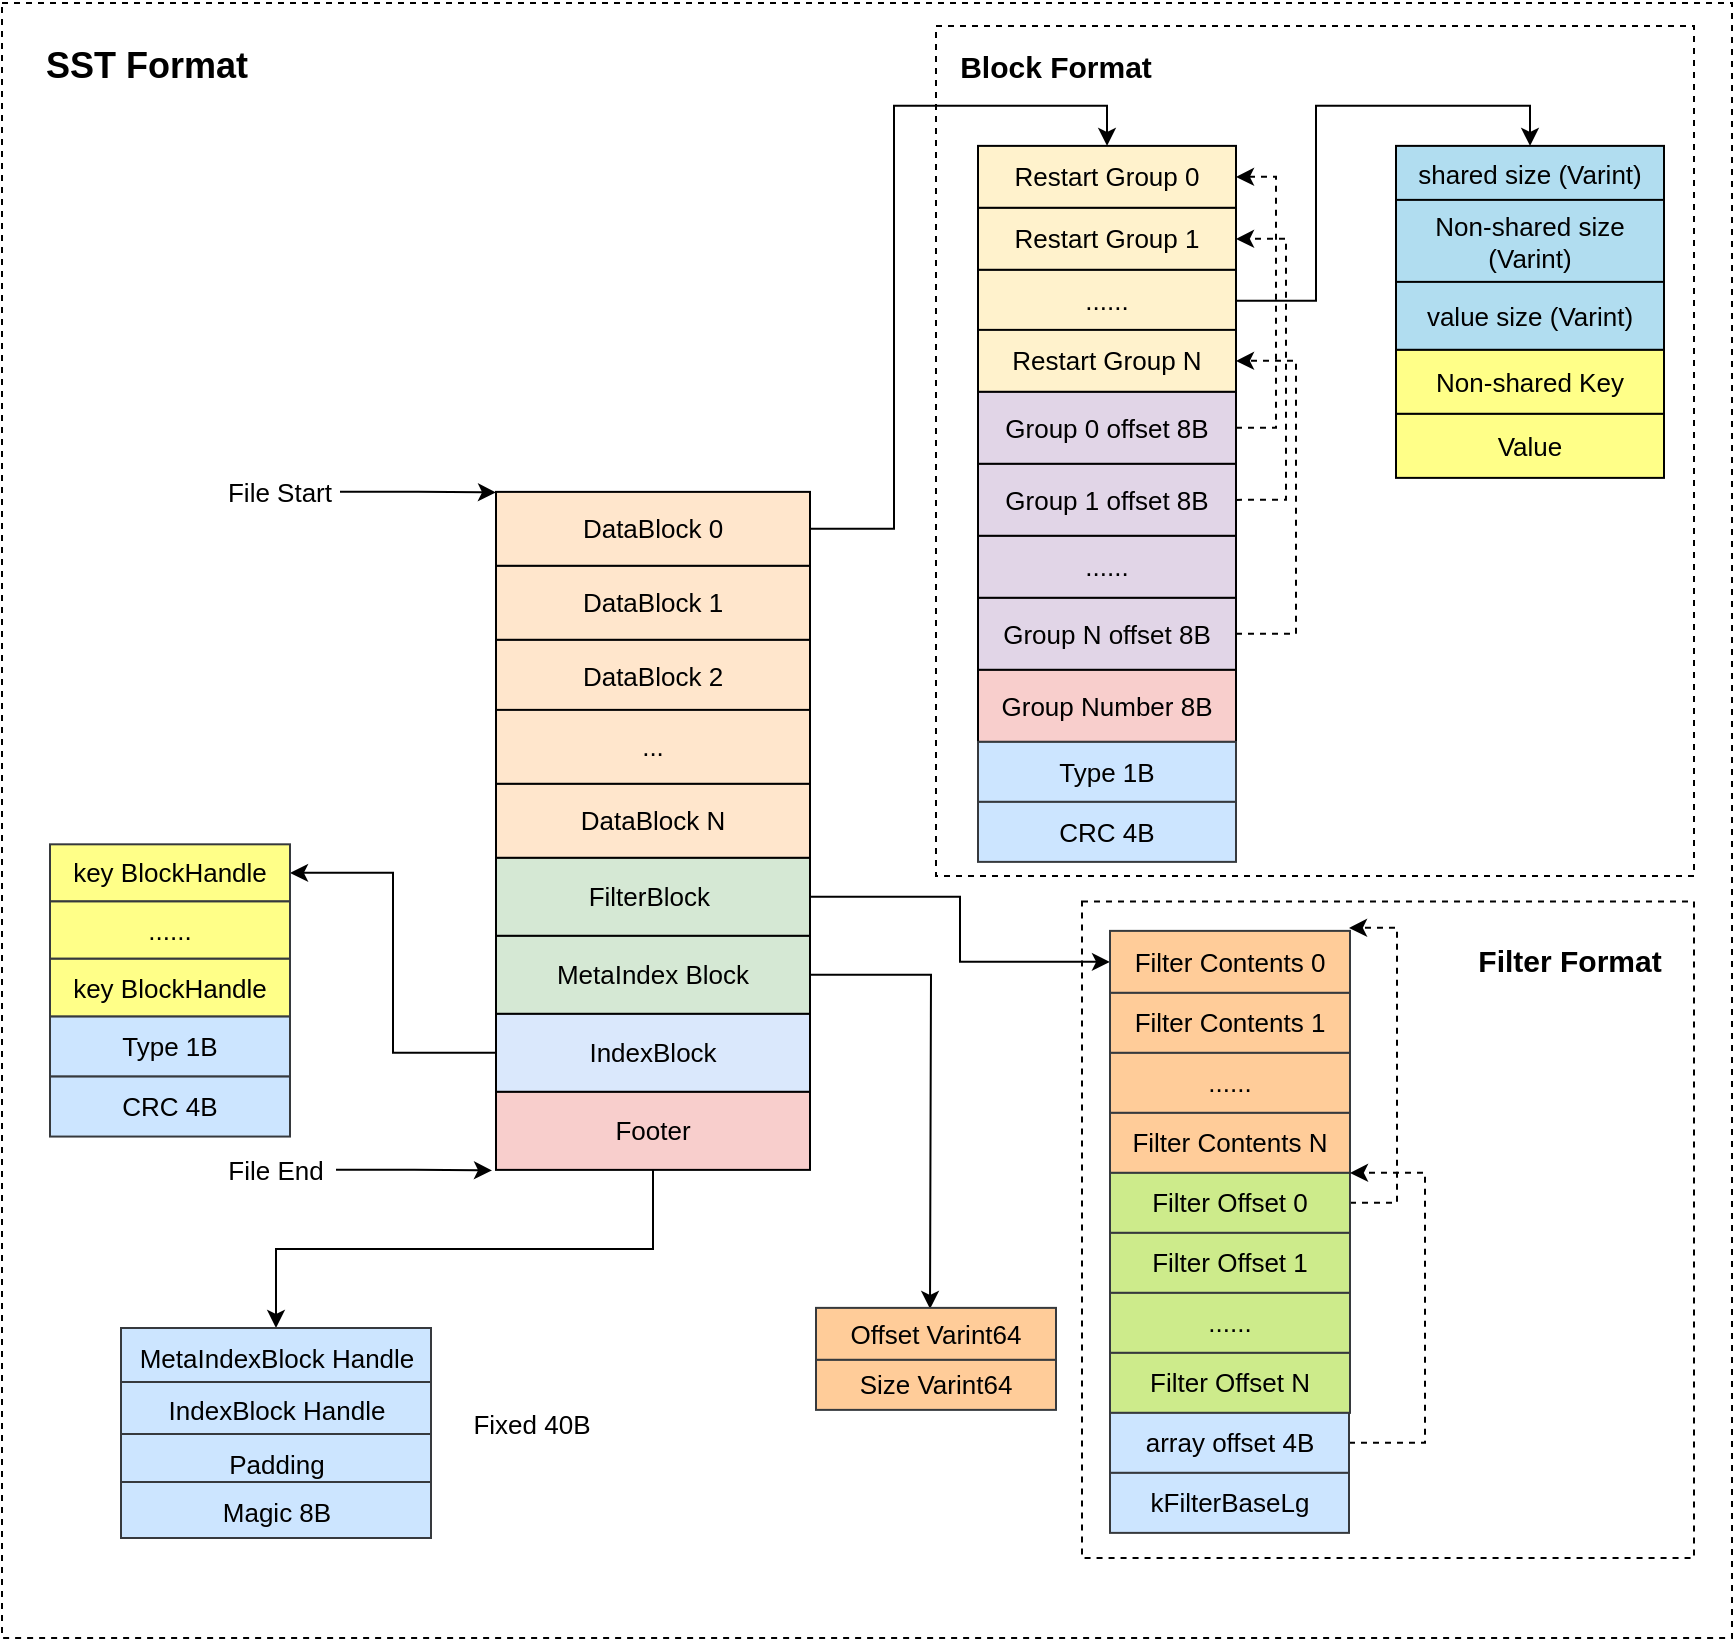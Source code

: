 <mxfile version="20.2.8" type="github" pages="8">
  <diagram id="GbncoUWseBvU7BKK2AJM" name="第 1 页">
    <mxGraphModel dx="1426" dy="769" grid="0" gridSize="10" guides="1" tooltips="1" connect="1" arrows="1" fold="1" page="1" pageScale="1" pageWidth="3300" pageHeight="4681" math="0" shadow="0">
      <root>
        <mxCell id="0" />
        <mxCell id="1" parent="0" />
        <mxCell id="khzNMPUFedaNidEhiiPi-66" value="" style="rounded=0;whiteSpace=wrap;html=1;fontSize=13;strokeWidth=1;dashed=1;" parent="1" vertex="1">
          <mxGeometry x="512" y="15.44" width="865" height="817.56" as="geometry" />
        </mxCell>
        <mxCell id="khzNMPUFedaNidEhiiPi-64" value="" style="rounded=0;whiteSpace=wrap;html=1;fontSize=13;strokeWidth=1;dashed=1;" parent="1" vertex="1">
          <mxGeometry x="1052" y="464.72" width="306" height="328.28" as="geometry" />
        </mxCell>
        <mxCell id="khzNMPUFedaNidEhiiPi-61" value="" style="rounded=0;whiteSpace=wrap;html=1;fontSize=13;strokeWidth=1;dashed=1;" parent="1" vertex="1">
          <mxGeometry x="979" y="27" width="379" height="425" as="geometry" />
        </mxCell>
        <mxCell id="khzNMPUFedaNidEhiiPi-29" style="edgeStyle=orthogonalEdgeStyle;rounded=0;orthogonalLoop=1;jettySize=auto;html=1;entryX=0.5;entryY=0;entryDx=0;entryDy=0;fontSize=13;" parent="1" source="khzNMPUFedaNidEhiiPi-1" target="khzNMPUFedaNidEhiiPi-17" edge="1">
          <mxGeometry relative="1" as="geometry" />
        </mxCell>
        <mxCell id="khzNMPUFedaNidEhiiPi-1" value="&lt;font style=&quot;font-size: 13px;&quot;&gt;DataBlock 0&lt;/font&gt;" style="rounded=0;whiteSpace=wrap;html=1;fillColor=#ffe6cc;strokeColor=#000000;strokeWidth=1;fontSize=13;" parent="1" vertex="1">
          <mxGeometry x="759" y="259.94" width="157" height="37" as="geometry" />
        </mxCell>
        <mxCell id="khzNMPUFedaNidEhiiPi-2" value="&lt;font style=&quot;font-size: 13px;&quot;&gt;DataBlock 1&lt;/font&gt;" style="rounded=0;whiteSpace=wrap;html=1;fillColor=#ffe6cc;strokeColor=#000000;strokeWidth=1;fontSize=13;" parent="1" vertex="1">
          <mxGeometry x="759" y="296.94" width="157" height="37" as="geometry" />
        </mxCell>
        <mxCell id="khzNMPUFedaNidEhiiPi-3" value="&lt;font style=&quot;font-size: 13px;&quot;&gt;DataBlock 2&lt;/font&gt;" style="rounded=0;whiteSpace=wrap;html=1;fillColor=#ffe6cc;strokeColor=#000000;strokeWidth=1;fontSize=13;" parent="1" vertex="1">
          <mxGeometry x="759" y="333.94" width="157" height="37" as="geometry" />
        </mxCell>
        <mxCell id="khzNMPUFedaNidEhiiPi-4" value="&lt;span style=&quot;font-size: 13px;&quot;&gt;...&lt;/span&gt;" style="rounded=0;whiteSpace=wrap;html=1;fillColor=#ffe6cc;strokeColor=#000000;strokeWidth=1;fontSize=13;" parent="1" vertex="1">
          <mxGeometry x="759" y="368.94" width="157" height="37" as="geometry" />
        </mxCell>
        <mxCell id="khzNMPUFedaNidEhiiPi-5" value="&lt;span style=&quot;font-size: 13px;&quot;&gt;DataBlock N&lt;/span&gt;" style="rounded=0;whiteSpace=wrap;html=1;fillColor=#ffe6cc;strokeColor=#000000;strokeWidth=1;fontSize=13;" parent="1" vertex="1">
          <mxGeometry x="759" y="405.94" width="157" height="37" as="geometry" />
        </mxCell>
        <mxCell id="khzNMPUFedaNidEhiiPi-50" style="edgeStyle=orthogonalEdgeStyle;rounded=0;orthogonalLoop=1;jettySize=auto;html=1;entryX=0;entryY=0.5;entryDx=0;entryDy=0;fontSize=13;strokeColor=#000000;" parent="1" source="khzNMPUFedaNidEhiiPi-6" target="khzNMPUFedaNidEhiiPi-38" edge="1">
          <mxGeometry relative="1" as="geometry" />
        </mxCell>
        <mxCell id="khzNMPUFedaNidEhiiPi-6" value="FilterBlock&amp;nbsp;" style="rounded=0;whiteSpace=wrap;html=1;fontSize=13;strokeColor=#000000;strokeWidth=1;fillColor=#d5e8d4;" parent="1" vertex="1">
          <mxGeometry x="759" y="442.94" width="157" height="39" as="geometry" />
        </mxCell>
        <mxCell id="khzNMPUFedaNidEhiiPi-51" style="edgeStyle=orthogonalEdgeStyle;rounded=0;orthogonalLoop=1;jettySize=auto;html=1;fontSize=13;strokeColor=#000000;" parent="1" source="khzNMPUFedaNidEhiiPi-10" edge="1">
          <mxGeometry relative="1" as="geometry">
            <mxPoint x="976" y="668.44" as="targetPoint" />
          </mxGeometry>
        </mxCell>
        <mxCell id="khzNMPUFedaNidEhiiPi-10" value="MetaIndex Block" style="rounded=0;whiteSpace=wrap;html=1;fontSize=13;strokeColor=#000000;strokeWidth=1;fillColor=#d5e8d4;" parent="1" vertex="1">
          <mxGeometry x="759" y="481.94" width="157" height="39" as="geometry" />
        </mxCell>
        <mxCell id="khzNMPUFedaNidEhiiPi-60" style="edgeStyle=orthogonalEdgeStyle;rounded=0;orthogonalLoop=1;jettySize=auto;html=1;entryX=1;entryY=0.5;entryDx=0;entryDy=0;fontSize=13;strokeColor=#000000;" parent="1" source="khzNMPUFedaNidEhiiPi-11" target="khzNMPUFedaNidEhiiPi-55" edge="1">
          <mxGeometry relative="1" as="geometry" />
        </mxCell>
        <mxCell id="khzNMPUFedaNidEhiiPi-11" value="IndexBlock" style="rounded=0;whiteSpace=wrap;html=1;fontSize=13;strokeColor=#000000;strokeWidth=1;fillColor=#dae8fc;" parent="1" vertex="1">
          <mxGeometry x="759" y="520.94" width="157" height="39" as="geometry" />
        </mxCell>
        <mxCell id="khzNMPUFedaNidEhiiPi-73" style="edgeStyle=orthogonalEdgeStyle;rounded=0;orthogonalLoop=1;jettySize=auto;html=1;exitX=0.5;exitY=1;exitDx=0;exitDy=0;fontSize=13;strokeColor=#000000;" parent="1" source="khzNMPUFedaNidEhiiPi-12" target="khzNMPUFedaNidEhiiPi-68" edge="1">
          <mxGeometry relative="1" as="geometry" />
        </mxCell>
        <mxCell id="khzNMPUFedaNidEhiiPi-12" value="Footer" style="rounded=0;whiteSpace=wrap;html=1;fontSize=13;strokeColor=#000000;strokeWidth=1;fillColor=#f8cecc;" parent="1" vertex="1">
          <mxGeometry x="759" y="559.94" width="157" height="39" as="geometry" />
        </mxCell>
        <mxCell id="khzNMPUFedaNidEhiiPi-14" style="edgeStyle=orthogonalEdgeStyle;rounded=0;orthogonalLoop=1;jettySize=auto;html=1;entryX=0;entryY=0.25;entryDx=0;entryDy=0;fontSize=13;" parent="1" source="khzNMPUFedaNidEhiiPi-13" edge="1">
          <mxGeometry relative="1" as="geometry">
            <mxPoint x="759" y="260.19" as="targetPoint" />
          </mxGeometry>
        </mxCell>
        <mxCell id="khzNMPUFedaNidEhiiPi-13" value="File Start" style="text;html=1;strokeColor=none;fillColor=none;align=center;verticalAlign=middle;whiteSpace=wrap;rounded=0;fontSize=13;" parent="1" vertex="1">
          <mxGeometry x="621" y="244.94" width="60" height="30" as="geometry" />
        </mxCell>
        <mxCell id="khzNMPUFedaNidEhiiPi-15" style="edgeStyle=orthogonalEdgeStyle;rounded=0;orthogonalLoop=1;jettySize=auto;html=1;entryX=0;entryY=0.25;entryDx=0;entryDy=0;fontSize=13;" parent="1" source="khzNMPUFedaNidEhiiPi-16" edge="1">
          <mxGeometry relative="1" as="geometry">
            <mxPoint x="757" y="599.19" as="targetPoint" />
          </mxGeometry>
        </mxCell>
        <mxCell id="khzNMPUFedaNidEhiiPi-16" value="File End" style="text;html=1;strokeColor=none;fillColor=none;align=center;verticalAlign=middle;whiteSpace=wrap;rounded=0;fontSize=13;" parent="1" vertex="1">
          <mxGeometry x="619" y="583.94" width="60" height="30" as="geometry" />
        </mxCell>
        <mxCell id="khzNMPUFedaNidEhiiPi-17" value="Restart Group 0" style="rounded=0;whiteSpace=wrap;html=1;fontSize=13;strokeWidth=1;fillColor=#fff2cc;strokeColor=#000000;" parent="1" vertex="1">
          <mxGeometry x="1000" y="86.94" width="129" height="31" as="geometry" />
        </mxCell>
        <mxCell id="khzNMPUFedaNidEhiiPi-18" value="Restart Group 1" style="rounded=0;whiteSpace=wrap;html=1;fontSize=13;strokeWidth=1;fillColor=#fff2cc;strokeColor=#000000;" parent="1" vertex="1">
          <mxGeometry x="1000" y="117.94" width="129" height="31" as="geometry" />
        </mxCell>
        <mxCell id="khzNMPUFedaNidEhiiPi-35" style="edgeStyle=orthogonalEdgeStyle;rounded=0;orthogonalLoop=1;jettySize=auto;html=1;entryX=0.5;entryY=0;entryDx=0;entryDy=0;fontSize=13;strokeColor=#000000;" parent="1" source="khzNMPUFedaNidEhiiPi-19" target="khzNMPUFedaNidEhiiPi-30" edge="1">
          <mxGeometry relative="1" as="geometry" />
        </mxCell>
        <mxCell id="khzNMPUFedaNidEhiiPi-19" value="......" style="rounded=0;whiteSpace=wrap;html=1;fontSize=13;strokeWidth=1;fillColor=#fff2cc;strokeColor=#000000;" parent="1" vertex="1">
          <mxGeometry x="1000" y="148.94" width="129" height="31" as="geometry" />
        </mxCell>
        <mxCell id="khzNMPUFedaNidEhiiPi-20" value="Restart Group N" style="rounded=0;whiteSpace=wrap;html=1;fontSize=13;strokeWidth=1;fillColor=#fff2cc;strokeColor=#000000;" parent="1" vertex="1">
          <mxGeometry x="1000" y="178.94" width="129" height="31" as="geometry" />
        </mxCell>
        <mxCell id="khzNMPUFedaNidEhiiPi-22" style="edgeStyle=orthogonalEdgeStyle;rounded=0;orthogonalLoop=1;jettySize=auto;html=1;entryX=1;entryY=0.5;entryDx=0;entryDy=0;fontSize=13;fillColor=#fff2cc;strokeColor=#000000;dashed=1;" parent="1" source="khzNMPUFedaNidEhiiPi-21" target="khzNMPUFedaNidEhiiPi-17" edge="1">
          <mxGeometry relative="1" as="geometry">
            <Array as="points">
              <mxPoint x="1149" y="227.94" />
              <mxPoint x="1149" y="102.94" />
            </Array>
          </mxGeometry>
        </mxCell>
        <mxCell id="khzNMPUFedaNidEhiiPi-21" value="Group 0 offset 8B" style="rounded=0;whiteSpace=wrap;html=1;fontSize=13;strokeWidth=1;strokeColor=#000000;fillColor=#e1d5e7;" parent="1" vertex="1">
          <mxGeometry x="1000" y="209.94" width="129" height="36" as="geometry" />
        </mxCell>
        <mxCell id="khzNMPUFedaNidEhiiPi-26" style="edgeStyle=orthogonalEdgeStyle;rounded=0;orthogonalLoop=1;jettySize=auto;html=1;exitX=1;exitY=0.5;exitDx=0;exitDy=0;entryX=1;entryY=0.5;entryDx=0;entryDy=0;fontSize=13;dashed=1;" parent="1" source="khzNMPUFedaNidEhiiPi-23" target="khzNMPUFedaNidEhiiPi-18" edge="1">
          <mxGeometry relative="1" as="geometry">
            <Array as="points">
              <mxPoint x="1154" y="263.94" />
              <mxPoint x="1154" y="133.94" />
            </Array>
          </mxGeometry>
        </mxCell>
        <mxCell id="khzNMPUFedaNidEhiiPi-23" value="Group 1 offset 8B" style="rounded=0;whiteSpace=wrap;html=1;fontSize=13;strokeWidth=1;fillColor=#e1d5e7;strokeColor=#000000;" parent="1" vertex="1">
          <mxGeometry x="1000" y="245.94" width="129" height="36" as="geometry" />
        </mxCell>
        <mxCell id="khzNMPUFedaNidEhiiPi-24" value="......" style="rounded=0;whiteSpace=wrap;html=1;fontSize=13;strokeWidth=1;fillColor=#e1d5e7;strokeColor=#000000;" parent="1" vertex="1">
          <mxGeometry x="1000" y="281.94" width="129" height="31" as="geometry" />
        </mxCell>
        <mxCell id="khzNMPUFedaNidEhiiPi-27" style="edgeStyle=orthogonalEdgeStyle;rounded=0;orthogonalLoop=1;jettySize=auto;html=1;entryX=1;entryY=0.5;entryDx=0;entryDy=0;fontSize=13;dashed=1;strokeColor=#000000;" parent="1" source="khzNMPUFedaNidEhiiPi-25" target="khzNMPUFedaNidEhiiPi-20" edge="1">
          <mxGeometry relative="1" as="geometry">
            <Array as="points">
              <mxPoint x="1159" y="330.94" />
              <mxPoint x="1159" y="194.94" />
            </Array>
          </mxGeometry>
        </mxCell>
        <mxCell id="khzNMPUFedaNidEhiiPi-25" value="Group N offset 8B" style="rounded=0;whiteSpace=wrap;html=1;fontSize=13;strokeWidth=1;fillColor=#e1d5e7;strokeColor=#000000;" parent="1" vertex="1">
          <mxGeometry x="1000" y="312.94" width="129" height="36" as="geometry" />
        </mxCell>
        <mxCell id="khzNMPUFedaNidEhiiPi-28" value="Group Number 8B" style="rounded=0;whiteSpace=wrap;html=1;fontSize=13;strokeWidth=1;fillColor=#f8cecc;strokeColor=#000000;" parent="1" vertex="1">
          <mxGeometry x="1000" y="348.94" width="129" height="36" as="geometry" />
        </mxCell>
        <mxCell id="khzNMPUFedaNidEhiiPi-30" value="shared size (Varint)" style="rounded=0;whiteSpace=wrap;html=1;fontSize=13;strokeWidth=1;fillColor=#b1ddf0;strokeColor=#000000;" parent="1" vertex="1">
          <mxGeometry x="1209" y="86.94" width="134" height="29" as="geometry" />
        </mxCell>
        <mxCell id="khzNMPUFedaNidEhiiPi-31" value="Non-shared size (Varint)" style="rounded=0;whiteSpace=wrap;html=1;fontSize=13;strokeWidth=1;fillColor=#b1ddf0;strokeColor=#000000;" parent="1" vertex="1">
          <mxGeometry x="1209" y="113.94" width="134" height="42" as="geometry" />
        </mxCell>
        <mxCell id="khzNMPUFedaNidEhiiPi-32" value="value size (Varint)" style="rounded=0;whiteSpace=wrap;html=1;fontSize=13;strokeWidth=1;fillColor=#b1ddf0;strokeColor=#000000;" parent="1" vertex="1">
          <mxGeometry x="1209" y="154.94" width="134" height="34" as="geometry" />
        </mxCell>
        <mxCell id="khzNMPUFedaNidEhiiPi-33" value="Non-shared Key" style="rounded=0;whiteSpace=wrap;html=1;fontSize=13;strokeWidth=1;fillColor=#ffff88;strokeColor=#000000;" parent="1" vertex="1">
          <mxGeometry x="1209" y="188.94" width="134" height="32" as="geometry" />
        </mxCell>
        <mxCell id="khzNMPUFedaNidEhiiPi-34" value="Value" style="rounded=0;whiteSpace=wrap;html=1;fontSize=13;strokeWidth=1;fillColor=#ffff88;strokeColor=#000000;" parent="1" vertex="1">
          <mxGeometry x="1209" y="220.94" width="134" height="32" as="geometry" />
        </mxCell>
        <mxCell id="khzNMPUFedaNidEhiiPi-36" value="Type 1B" style="rounded=0;whiteSpace=wrap;html=1;fontSize=13;strokeWidth=1;fillColor=#cce5ff;strokeColor=#36393d;" parent="1" vertex="1">
          <mxGeometry x="1000" y="384.94" width="129" height="30" as="geometry" />
        </mxCell>
        <mxCell id="khzNMPUFedaNidEhiiPi-37" value="CRC 4B" style="rounded=0;whiteSpace=wrap;html=1;fontSize=13;strokeWidth=1;fillColor=#cce5ff;strokeColor=#36393d;" parent="1" vertex="1">
          <mxGeometry x="1000" y="414.94" width="129" height="30" as="geometry" />
        </mxCell>
        <mxCell id="khzNMPUFedaNidEhiiPi-38" value="Filter Contents 0" style="rounded=0;whiteSpace=wrap;html=1;fontSize=13;strokeWidth=1;fillColor=#ffcc99;strokeColor=#36393d;" parent="1" vertex="1">
          <mxGeometry x="1066" y="479.44" width="120" height="31" as="geometry" />
        </mxCell>
        <mxCell id="khzNMPUFedaNidEhiiPi-39" value="Filter Contents 1" style="rounded=0;whiteSpace=wrap;html=1;fontSize=13;strokeWidth=1;fillColor=#ffcc99;strokeColor=#36393d;" parent="1" vertex="1">
          <mxGeometry x="1066" y="510.44" width="120" height="30" as="geometry" />
        </mxCell>
        <mxCell id="khzNMPUFedaNidEhiiPi-40" value="......" style="rounded=0;whiteSpace=wrap;html=1;fontSize=13;strokeWidth=1;fillColor=#ffcc99;strokeColor=#36393d;" parent="1" vertex="1">
          <mxGeometry x="1066" y="540.44" width="120" height="30" as="geometry" />
        </mxCell>
        <mxCell id="khzNMPUFedaNidEhiiPi-41" value="Filter Contents N" style="rounded=0;whiteSpace=wrap;html=1;fontSize=13;strokeWidth=1;fillColor=#ffcc99;strokeColor=#36393d;" parent="1" vertex="1">
          <mxGeometry x="1066" y="570.44" width="120" height="30" as="geometry" />
        </mxCell>
        <mxCell id="khzNMPUFedaNidEhiiPi-49" style="edgeStyle=orthogonalEdgeStyle;rounded=0;orthogonalLoop=1;jettySize=auto;html=1;dashed=1;fontSize=13;strokeColor=#000000;" parent="1" source="khzNMPUFedaNidEhiiPi-42" edge="1">
          <mxGeometry relative="1" as="geometry">
            <mxPoint x="1185.5" y="477.94" as="targetPoint" />
            <Array as="points">
              <mxPoint x="1209.5" y="615.44" />
              <mxPoint x="1209.5" y="478.44" />
            </Array>
          </mxGeometry>
        </mxCell>
        <mxCell id="khzNMPUFedaNidEhiiPi-42" value="Filter Offset 0" style="rounded=0;whiteSpace=wrap;html=1;fontSize=13;strokeWidth=1;fillColor=#cdeb8b;strokeColor=#36393d;" parent="1" vertex="1">
          <mxGeometry x="1066" y="600.44" width="120" height="30" as="geometry" />
        </mxCell>
        <mxCell id="khzNMPUFedaNidEhiiPi-43" value="Filter Offset 1" style="rounded=0;whiteSpace=wrap;html=1;fontSize=13;strokeWidth=1;fillColor=#cdeb8b;strokeColor=#36393d;" parent="1" vertex="1">
          <mxGeometry x="1066" y="630.44" width="120" height="30" as="geometry" />
        </mxCell>
        <mxCell id="khzNMPUFedaNidEhiiPi-44" value="......" style="rounded=0;whiteSpace=wrap;html=1;fontSize=13;strokeWidth=1;fillColor=#cdeb8b;strokeColor=#36393d;" parent="1" vertex="1">
          <mxGeometry x="1066" y="660.44" width="120" height="30" as="geometry" />
        </mxCell>
        <mxCell id="khzNMPUFedaNidEhiiPi-45" value="Filter Offset N" style="rounded=0;whiteSpace=wrap;html=1;fontSize=13;strokeWidth=1;fillColor=#cdeb8b;strokeColor=#36393d;" parent="1" vertex="1">
          <mxGeometry x="1066" y="690.44" width="120" height="30" as="geometry" />
        </mxCell>
        <mxCell id="khzNMPUFedaNidEhiiPi-48" style="edgeStyle=orthogonalEdgeStyle;rounded=0;orthogonalLoop=1;jettySize=auto;html=1;entryX=1;entryY=0;entryDx=0;entryDy=0;fontSize=13;strokeColor=#000000;dashed=1;" parent="1" source="khzNMPUFedaNidEhiiPi-46" target="khzNMPUFedaNidEhiiPi-42" edge="1">
          <mxGeometry relative="1" as="geometry">
            <Array as="points">
              <mxPoint x="1223.5" y="735.44" />
              <mxPoint x="1223.5" y="600.44" />
            </Array>
          </mxGeometry>
        </mxCell>
        <mxCell id="khzNMPUFedaNidEhiiPi-46" value="array offset 4B" style="rounded=0;whiteSpace=wrap;html=1;fontSize=13;strokeWidth=1;fillColor=#cce5ff;strokeColor=#36393d;" parent="1" vertex="1">
          <mxGeometry x="1066" y="720.44" width="119.5" height="30" as="geometry" />
        </mxCell>
        <mxCell id="khzNMPUFedaNidEhiiPi-47" value="kFilterBaseLg" style="rounded=0;whiteSpace=wrap;html=1;fontSize=13;strokeWidth=1;fillColor=#cce5ff;strokeColor=#36393d;" parent="1" vertex="1">
          <mxGeometry x="1066" y="750.44" width="119.5" height="30" as="geometry" />
        </mxCell>
        <mxCell id="khzNMPUFedaNidEhiiPi-52" value="Offset Varint64" style="rounded=0;whiteSpace=wrap;html=1;fontSize=13;strokeWidth=1;fillColor=#ffcc99;strokeColor=#36393d;" parent="1" vertex="1">
          <mxGeometry x="919" y="667.94" width="120" height="26" as="geometry" />
        </mxCell>
        <mxCell id="khzNMPUFedaNidEhiiPi-53" value="Size Varint64" style="rounded=0;whiteSpace=wrap;html=1;fontSize=13;strokeWidth=1;fillColor=#ffcc99;strokeColor=#36393d;" parent="1" vertex="1">
          <mxGeometry x="919" y="693.94" width="120" height="25" as="geometry" />
        </mxCell>
        <mxCell id="khzNMPUFedaNidEhiiPi-55" value="key BlockHandle" style="rounded=0;whiteSpace=wrap;html=1;fontSize=13;strokeWidth=1;fillColor=#ffff88;strokeColor=#36393d;" parent="1" vertex="1">
          <mxGeometry x="536" y="436.16" width="120" height="28.56" as="geometry" />
        </mxCell>
        <mxCell id="khzNMPUFedaNidEhiiPi-56" value="key BlockHandle" style="rounded=0;whiteSpace=wrap;html=1;fontSize=13;strokeWidth=1;fillColor=#ffff88;strokeColor=#36393d;" parent="1" vertex="1">
          <mxGeometry x="536" y="493.28" width="120" height="29" as="geometry" />
        </mxCell>
        <mxCell id="khzNMPUFedaNidEhiiPi-57" value="Type 1B" style="rounded=0;whiteSpace=wrap;html=1;fontSize=13;strokeWidth=1;fillColor=#cce5ff;strokeColor=#36393d;" parent="1" vertex="1">
          <mxGeometry x="536" y="522.28" width="120" height="30" as="geometry" />
        </mxCell>
        <mxCell id="khzNMPUFedaNidEhiiPi-58" value="CRC 4B" style="rounded=0;whiteSpace=wrap;html=1;fontSize=13;strokeWidth=1;fillColor=#cce5ff;strokeColor=#36393d;" parent="1" vertex="1">
          <mxGeometry x="536" y="552.28" width="120" height="30" as="geometry" />
        </mxCell>
        <mxCell id="khzNMPUFedaNidEhiiPi-62" value="&lt;b&gt;&lt;font style=&quot;font-size: 15px;&quot;&gt;Block Format&lt;/font&gt;&lt;/b&gt;" style="text;html=1;strokeColor=none;fillColor=none;align=center;verticalAlign=middle;whiteSpace=wrap;rounded=0;dashed=1;fontSize=13;" parent="1" vertex="1">
          <mxGeometry x="983" y="32" width="112" height="30" as="geometry" />
        </mxCell>
        <mxCell id="khzNMPUFedaNidEhiiPi-65" value="&lt;span style=&quot;font-size: 15px;&quot;&gt;&lt;b&gt;Filter Format&lt;/b&gt;&lt;/span&gt;" style="text;html=1;strokeColor=none;fillColor=none;align=center;verticalAlign=middle;whiteSpace=wrap;rounded=0;dashed=1;fontSize=13;" parent="1" vertex="1">
          <mxGeometry x="1240" y="479.44" width="112" height="30" as="geometry" />
        </mxCell>
        <mxCell id="khzNMPUFedaNidEhiiPi-67" value="&lt;b&gt;&lt;font style=&quot;font-size: 18px;&quot;&gt;SST Format&lt;/font&gt;&lt;/b&gt;" style="text;html=1;strokeColor=none;fillColor=none;align=center;verticalAlign=middle;whiteSpace=wrap;rounded=0;dashed=1;fontSize=15;" parent="1" vertex="1">
          <mxGeometry x="513" y="32" width="143" height="30" as="geometry" />
        </mxCell>
        <mxCell id="khzNMPUFedaNidEhiiPi-68" value="&lt;font style=&quot;font-size: 13px;&quot;&gt;MetaIndexBlock Handle&lt;/font&gt;" style="rounded=0;whiteSpace=wrap;html=1;fontSize=18;strokeWidth=1;fillColor=#cce5ff;strokeColor=#36393d;" parent="1" vertex="1">
          <mxGeometry x="571.5" y="678" width="155" height="27" as="geometry" />
        </mxCell>
        <mxCell id="khzNMPUFedaNidEhiiPi-69" value="&lt;font style=&quot;font-size: 13px;&quot;&gt;IndexBlock Handle&lt;/font&gt;" style="rounded=0;whiteSpace=wrap;html=1;fontSize=18;strokeWidth=1;fillColor=#cce5ff;strokeColor=#36393d;" parent="1" vertex="1">
          <mxGeometry x="571.5" y="705" width="155" height="26" as="geometry" />
        </mxCell>
        <mxCell id="khzNMPUFedaNidEhiiPi-70" value="&lt;font style=&quot;font-size: 13px;&quot;&gt;Padding&lt;/font&gt;" style="rounded=0;whiteSpace=wrap;html=1;fontSize=18;strokeWidth=1;fillColor=#cce5ff;strokeColor=#36393d;" parent="1" vertex="1">
          <mxGeometry x="571.5" y="731" width="155" height="28" as="geometry" />
        </mxCell>
        <mxCell id="khzNMPUFedaNidEhiiPi-71" value="&lt;font style=&quot;font-size: 13px;&quot;&gt;Magic 8B&lt;/font&gt;" style="rounded=0;whiteSpace=wrap;html=1;fontSize=18;strokeWidth=1;fillColor=#cce5ff;strokeColor=#36393d;" parent="1" vertex="1">
          <mxGeometry x="571.5" y="755" width="155" height="28" as="geometry" />
        </mxCell>
        <mxCell id="khzNMPUFedaNidEhiiPi-74" value="Fixed 40B" style="text;html=1;strokeColor=none;fillColor=none;align=center;verticalAlign=middle;whiteSpace=wrap;rounded=0;fontSize=13;" parent="1" vertex="1">
          <mxGeometry x="740" y="711" width="74" height="30" as="geometry" />
        </mxCell>
        <mxCell id="QcfCSgq2FNgj2iLZ44qr-1" value="......" style="rounded=0;whiteSpace=wrap;html=1;fontSize=13;strokeWidth=1;fillColor=#ffff88;strokeColor=#36393d;" parent="1" vertex="1">
          <mxGeometry x="536" y="464.72" width="120" height="28.56" as="geometry" />
        </mxCell>
      </root>
    </mxGraphModel>
  </diagram>
  <diagram id="oDrjLYCwTUUrklNo8ij-" name="第 2 页">
    <mxGraphModel dx="1426" dy="769" grid="0" gridSize="10" guides="1" tooltips="1" connect="1" arrows="1" fold="1" page="1" pageScale="1" pageWidth="3300" pageHeight="4681" math="0" shadow="0">
      <root>
        <mxCell id="0" />
        <mxCell id="1" parent="0" />
        <mxCell id="1EpJbb0KWKm_QvYivSs3-1" value="TableBuilder" style="swimlane;fontStyle=1;align=center;verticalAlign=top;childLayout=stackLayout;horizontal=1;startSize=26;horizontalStack=0;resizeParent=1;resizeParentMax=0;resizeLast=0;collapsible=1;marginBottom=0;" parent="1" vertex="1">
          <mxGeometry x="102" y="460" width="244" height="138" as="geometry" />
        </mxCell>
        <mxCell id="1EpJbb0KWKm_QvYivSs3-2" value="+ rep_: TableBuilder::Rep" style="text;strokeColor=none;fillColor=none;align=left;verticalAlign=top;spacingLeft=4;spacingRight=4;overflow=hidden;rotatable=0;points=[[0,0.5],[1,0.5]];portConstraint=eastwest;" parent="1EpJbb0KWKm_QvYivSs3-1" vertex="1">
          <mxGeometry y="26" width="244" height="26" as="geometry" />
        </mxCell>
        <mxCell id="1EpJbb0KWKm_QvYivSs3-3" value="" style="line;strokeWidth=1;fillColor=none;align=left;verticalAlign=middle;spacingTop=-1;spacingLeft=3;spacingRight=3;rotatable=0;labelPosition=right;points=[];portConstraint=eastwest;" parent="1EpJbb0KWKm_QvYivSs3-1" vertex="1">
          <mxGeometry y="52" width="244" height="8" as="geometry" />
        </mxCell>
        <mxCell id="1EpJbb0KWKm_QvYivSs3-4" value="+ Add(const Slice&amp;, const Slice&amp;): void" style="text;strokeColor=none;fillColor=none;align=left;verticalAlign=top;spacingLeft=4;spacingRight=4;overflow=hidden;rotatable=0;points=[[0,0.5],[1,0.5]];portConstraint=eastwest;fontStyle=1;fontColor=#FF0000;" parent="1EpJbb0KWKm_QvYivSs3-1" vertex="1">
          <mxGeometry y="60" width="244" height="26" as="geometry" />
        </mxCell>
        <mxCell id="1EpJbb0KWKm_QvYivSs3-14" value="+ Finish( ) : Status" style="text;strokeColor=none;fillColor=none;align=left;verticalAlign=top;spacingLeft=4;spacingRight=4;overflow=hidden;rotatable=0;points=[[0,0.5],[1,0.5]];portConstraint=eastwest;fontStyle=1;fontColor=#0000FF;" parent="1EpJbb0KWKm_QvYivSs3-1" vertex="1">
          <mxGeometry y="86" width="244" height="26" as="geometry" />
        </mxCell>
        <mxCell id="1EpJbb0KWKm_QvYivSs3-15" value="+ Flush( ) : void" style="text;strokeColor=none;fillColor=none;align=left;verticalAlign=top;spacingLeft=4;spacingRight=4;overflow=hidden;rotatable=0;points=[[0,0.5],[1,0.5]];portConstraint=eastwest;fontStyle=0;fontColor=#000000;" parent="1EpJbb0KWKm_QvYivSs3-1" vertex="1">
          <mxGeometry y="112" width="244" height="26" as="geometry" />
        </mxCell>
        <mxCell id="1EpJbb0KWKm_QvYivSs3-5" value="TableBuilder::Rep" style="swimlane;fontStyle=1;childLayout=stackLayout;horizontal=1;startSize=26;fillColor=none;horizontalStack=0;resizeParent=1;resizeParentMax=0;resizeLast=0;collapsible=1;marginBottom=0;" parent="1" vertex="1">
          <mxGeometry x="439" y="419" width="194" height="180" as="geometry" />
        </mxCell>
        <mxCell id="1EpJbb0KWKm_QvYivSs3-6" value="+ options:Options" style="text;strokeColor=none;fillColor=none;align=left;verticalAlign=top;spacingLeft=4;spacingRight=4;overflow=hidden;rotatable=0;points=[[0,0.5],[1,0.5]];portConstraint=eastwest;" parent="1EpJbb0KWKm_QvYivSs3-5" vertex="1">
          <mxGeometry y="26" width="194" height="26" as="geometry" />
        </mxCell>
        <mxCell id="1EpJbb0KWKm_QvYivSs3-7" value="+ index_block_options:Options" style="text;strokeColor=none;fillColor=none;align=left;verticalAlign=top;spacingLeft=4;spacingRight=4;overflow=hidden;rotatable=0;points=[[0,0.5],[1,0.5]];portConstraint=eastwest;" parent="1EpJbb0KWKm_QvYivSs3-5" vertex="1">
          <mxGeometry y="52" width="194" height="26" as="geometry" />
        </mxCell>
        <mxCell id="1EpJbb0KWKm_QvYivSs3-8" value="+ file: WritableFile*" style="text;strokeColor=none;fillColor=none;align=left;verticalAlign=top;spacingLeft=4;spacingRight=4;overflow=hidden;rotatable=0;points=[[0,0.5],[1,0.5]];portConstraint=eastwest;fontColor=#A680B8;fontStyle=1" parent="1EpJbb0KWKm_QvYivSs3-5" vertex="1">
          <mxGeometry y="78" width="194" height="26" as="geometry" />
        </mxCell>
        <mxCell id="1EpJbb0KWKm_QvYivSs3-9" value="+ data_block: BlockBuilder" style="text;strokeColor=none;fillColor=none;align=left;verticalAlign=top;spacingLeft=4;spacingRight=4;overflow=hidden;rotatable=0;points=[[0,0.5],[1,0.5]];portConstraint=eastwest;" parent="1EpJbb0KWKm_QvYivSs3-5" vertex="1">
          <mxGeometry y="104" width="194" height="24" as="geometry" />
        </mxCell>
        <mxCell id="1EpJbb0KWKm_QvYivSs3-11" value="+ index_block: BlockBuilder" style="text;strokeColor=none;fillColor=none;align=left;verticalAlign=top;spacingLeft=4;spacingRight=4;overflow=hidden;rotatable=0;points=[[0,0.5],[1,0.5]];portConstraint=eastwest;" parent="1EpJbb0KWKm_QvYivSs3-5" vertex="1">
          <mxGeometry y="128" width="194" height="26" as="geometry" />
        </mxCell>
        <mxCell id="1EpJbb0KWKm_QvYivSs3-13" value="+ filter_builder: FilterBlockBuilder*" style="text;strokeColor=none;fillColor=none;align=left;verticalAlign=top;spacingLeft=4;spacingRight=4;overflow=hidden;rotatable=0;points=[[0,0.5],[1,0.5]];portConstraint=eastwest;" parent="1EpJbb0KWKm_QvYivSs3-5" vertex="1">
          <mxGeometry y="154" width="194" height="26" as="geometry" />
        </mxCell>
        <mxCell id="1EpJbb0KWKm_QvYivSs3-12" style="edgeStyle=orthogonalEdgeStyle;rounded=0;orthogonalLoop=1;jettySize=auto;html=1;entryX=0.011;entryY=0.093;entryDx=0;entryDy=0;entryPerimeter=0;" parent="1" source="1EpJbb0KWKm_QvYivSs3-2" target="1EpJbb0KWKm_QvYivSs3-5" edge="1">
          <mxGeometry relative="1" as="geometry" />
        </mxCell>
        <mxCell id="1EpJbb0KWKm_QvYivSs3-16" value="BlockBuilder" style="swimlane;fontStyle=1;align=center;verticalAlign=top;childLayout=stackLayout;horizontal=1;startSize=26;horizontalStack=0;resizeParent=1;resizeParentMax=0;resizeLast=0;collapsible=1;marginBottom=0;" parent="1" vertex="1">
          <mxGeometry x="736" y="415" width="248" height="188" as="geometry" />
        </mxCell>
        <mxCell id="1EpJbb0KWKm_QvYivSs3-17" value="+ options_: const Options*" style="text;strokeColor=none;fillColor=none;align=left;verticalAlign=top;spacingLeft=4;spacingRight=4;overflow=hidden;rotatable=0;points=[[0,0.5],[1,0.5]];portConstraint=eastwest;" parent="1EpJbb0KWKm_QvYivSs3-16" vertex="1">
          <mxGeometry y="26" width="248" height="26" as="geometry" />
        </mxCell>
        <mxCell id="1EpJbb0KWKm_QvYivSs3-21" value="+ buffer_: std::string" style="text;strokeColor=none;fillColor=none;align=left;verticalAlign=top;spacingLeft=4;spacingRight=4;overflow=hidden;rotatable=0;points=[[0,0.5],[1,0.5]];portConstraint=eastwest;fontColor=#A680B8;fontStyle=1" parent="1EpJbb0KWKm_QvYivSs3-16" vertex="1">
          <mxGeometry y="52" width="248" height="26" as="geometry" />
        </mxCell>
        <mxCell id="1EpJbb0KWKm_QvYivSs3-22" value="+ restarts_: std::vector&lt;uint32_t&gt;" style="text;strokeColor=none;fillColor=none;align=left;verticalAlign=top;spacingLeft=4;spacingRight=4;overflow=hidden;rotatable=0;points=[[0,0.5],[1,0.5]];portConstraint=eastwest;fontColor=#A680B8;fontStyle=1" parent="1EpJbb0KWKm_QvYivSs3-16" vertex="1">
          <mxGeometry y="78" width="248" height="25" as="geometry" />
        </mxCell>
        <mxCell id="1EpJbb0KWKm_QvYivSs3-20" value="+ last_key_: std::string" style="text;strokeColor=none;fillColor=none;align=left;verticalAlign=top;spacingLeft=4;spacingRight=4;overflow=hidden;rotatable=0;points=[[0,0.5],[1,0.5]];portConstraint=eastwest;" parent="1EpJbb0KWKm_QvYivSs3-16" vertex="1">
          <mxGeometry y="103" width="248" height="25" as="geometry" />
        </mxCell>
        <mxCell id="1EpJbb0KWKm_QvYivSs3-18" value="" style="line;strokeWidth=1;fillColor=none;align=left;verticalAlign=middle;spacingTop=-1;spacingLeft=3;spacingRight=3;rotatable=0;labelPosition=right;points=[];portConstraint=eastwest;" parent="1EpJbb0KWKm_QvYivSs3-16" vertex="1">
          <mxGeometry y="128" width="248" height="8" as="geometry" />
        </mxCell>
        <mxCell id="1EpJbb0KWKm_QvYivSs3-19" value="+ Add(const Slice&amp;, const Slice&amp;): void" style="text;strokeColor=none;fillColor=none;align=left;verticalAlign=top;spacingLeft=4;spacingRight=4;overflow=hidden;rotatable=0;points=[[0,0.5],[1,0.5]];portConstraint=eastwest;fontStyle=1;fontColor=#FF0000;" parent="1EpJbb0KWKm_QvYivSs3-16" vertex="1">
          <mxGeometry y="136" width="248" height="26" as="geometry" />
        </mxCell>
        <mxCell id="1EpJbb0KWKm_QvYivSs3-23" value="+ Finish( ): Slice" style="text;strokeColor=none;fillColor=none;align=left;verticalAlign=top;spacingLeft=4;spacingRight=4;overflow=hidden;rotatable=0;points=[[0,0.5],[1,0.5]];portConstraint=eastwest;fontColor=#0000FF;fontStyle=1" parent="1EpJbb0KWKm_QvYivSs3-16" vertex="1">
          <mxGeometry y="162" width="248" height="26" as="geometry" />
        </mxCell>
        <mxCell id="1EpJbb0KWKm_QvYivSs3-24" style="edgeStyle=orthogonalEdgeStyle;rounded=0;orthogonalLoop=1;jettySize=auto;html=1;entryX=0.004;entryY=0.093;entryDx=0;entryDy=0;entryPerimeter=0;" parent="1" source="1EpJbb0KWKm_QvYivSs3-9" target="1EpJbb0KWKm_QvYivSs3-16" edge="1">
          <mxGeometry relative="1" as="geometry" />
        </mxCell>
        <mxCell id="1EpJbb0KWKm_QvYivSs3-25" style="edgeStyle=orthogonalEdgeStyle;rounded=0;orthogonalLoop=1;jettySize=auto;html=1;entryX=0;entryY=0.098;entryDx=0;entryDy=0;entryPerimeter=0;" parent="1" source="1EpJbb0KWKm_QvYivSs3-11" target="1EpJbb0KWKm_QvYivSs3-16" edge="1">
          <mxGeometry relative="1" as="geometry">
            <Array as="points">
              <mxPoint x="671" y="560" />
              <mxPoint x="671" y="447" />
              <mxPoint x="736" y="447" />
            </Array>
          </mxGeometry>
        </mxCell>
        <mxCell id="1EpJbb0KWKm_QvYivSs3-27" value="FilterBlockBuilder" style="swimlane;fontStyle=1;align=center;verticalAlign=top;childLayout=stackLayout;horizontal=1;startSize=26;horizontalStack=0;resizeParent=1;resizeParentMax=0;resizeLast=0;collapsible=1;marginBottom=0;" parent="1" vertex="1">
          <mxGeometry x="739" y="654" width="221" height="268" as="geometry" />
        </mxCell>
        <mxCell id="1EpJbb0KWKm_QvYivSs3-28" value="+ policy_: const FilterPolicy *" style="text;strokeColor=none;fillColor=none;align=left;verticalAlign=top;spacingLeft=4;spacingRight=4;overflow=hidden;rotatable=0;points=[[0,0.5],[1,0.5]];portConstraint=eastwest;" parent="1EpJbb0KWKm_QvYivSs3-27" vertex="1">
          <mxGeometry y="26" width="221" height="26" as="geometry" />
        </mxCell>
        <mxCell id="1EpJbb0KWKm_QvYivSs3-32" value="+ keys_: std::string" style="text;strokeColor=none;fillColor=none;align=left;verticalAlign=top;spacingLeft=4;spacingRight=4;overflow=hidden;rotatable=0;points=[[0,0.5],[1,0.5]];portConstraint=eastwest;" parent="1EpJbb0KWKm_QvYivSs3-27" vertex="1">
          <mxGeometry y="52" width="221" height="26" as="geometry" />
        </mxCell>
        <mxCell id="1EpJbb0KWKm_QvYivSs3-31" value="+ start_: std::vector&lt;size_t&gt;" style="text;strokeColor=none;fillColor=none;align=left;verticalAlign=top;spacingLeft=4;spacingRight=4;overflow=hidden;rotatable=0;points=[[0,0.5],[1,0.5]];portConstraint=eastwest;" parent="1EpJbb0KWKm_QvYivSs3-27" vertex="1">
          <mxGeometry y="78" width="221" height="26" as="geometry" />
        </mxCell>
        <mxCell id="1EpJbb0KWKm_QvYivSs3-33" value="+ result_: std::string" style="text;strokeColor=none;fillColor=none;align=left;verticalAlign=top;spacingLeft=4;spacingRight=4;overflow=hidden;rotatable=0;points=[[0,0.5],[1,0.5]];portConstraint=eastwest;" parent="1EpJbb0KWKm_QvYivSs3-27" vertex="1">
          <mxGeometry y="104" width="221" height="26" as="geometry" />
        </mxCell>
        <mxCell id="1EpJbb0KWKm_QvYivSs3-35" value="+ tmp_keys_: std::vector&lt;Slice&gt;" style="text;strokeColor=none;fillColor=none;align=left;verticalAlign=top;spacingLeft=4;spacingRight=4;overflow=hidden;rotatable=0;points=[[0,0.5],[1,0.5]];portConstraint=eastwest;" parent="1EpJbb0KWKm_QvYivSs3-27" vertex="1">
          <mxGeometry y="130" width="221" height="26" as="geometry" />
        </mxCell>
        <mxCell id="1EpJbb0KWKm_QvYivSs3-34" value="+ filter_offsets_: std::vector&lt;uint32_t&gt;" style="text;strokeColor=none;fillColor=none;align=left;verticalAlign=top;spacingLeft=4;spacingRight=4;overflow=hidden;rotatable=0;points=[[0,0.5],[1,0.5]];portConstraint=eastwest;" parent="1EpJbb0KWKm_QvYivSs3-27" vertex="1">
          <mxGeometry y="156" width="221" height="26" as="geometry" />
        </mxCell>
        <mxCell id="1EpJbb0KWKm_QvYivSs3-29" value="" style="line;strokeWidth=1;fillColor=none;align=left;verticalAlign=middle;spacingTop=-1;spacingLeft=3;spacingRight=3;rotatable=0;labelPosition=right;points=[];portConstraint=eastwest;" parent="1EpJbb0KWKm_QvYivSs3-27" vertex="1">
          <mxGeometry y="182" width="221" height="8" as="geometry" />
        </mxCell>
        <mxCell id="1EpJbb0KWKm_QvYivSs3-30" value="+ StartBlock(uint64_t block_offset): void" style="text;strokeColor=none;fillColor=none;align=left;verticalAlign=top;spacingLeft=4;spacingRight=4;overflow=hidden;rotatable=0;points=[[0,0.5],[1,0.5]];portConstraint=eastwest;" parent="1EpJbb0KWKm_QvYivSs3-27" vertex="1">
          <mxGeometry y="190" width="221" height="26" as="geometry" />
        </mxCell>
        <mxCell id="1EpJbb0KWKm_QvYivSs3-36" value="+ AddKey(const Slice&amp; key): void" style="text;strokeColor=none;fillColor=none;align=left;verticalAlign=top;spacingLeft=4;spacingRight=4;overflow=hidden;rotatable=0;points=[[0,0.5],[1,0.5]];portConstraint=eastwest;" parent="1EpJbb0KWKm_QvYivSs3-27" vertex="1">
          <mxGeometry y="216" width="221" height="26" as="geometry" />
        </mxCell>
        <mxCell id="1EpJbb0KWKm_QvYivSs3-37" value="+ Finish(): Slice" style="text;strokeColor=none;fillColor=none;align=left;verticalAlign=top;spacingLeft=4;spacingRight=4;overflow=hidden;rotatable=0;points=[[0,0.5],[1,0.5]];portConstraint=eastwest;fontColor=#0000FF;fontStyle=1" parent="1EpJbb0KWKm_QvYivSs3-27" vertex="1">
          <mxGeometry y="242" width="221" height="26" as="geometry" />
        </mxCell>
        <mxCell id="1EpJbb0KWKm_QvYivSs3-38" style="edgeStyle=orthogonalEdgeStyle;rounded=0;orthogonalLoop=1;jettySize=auto;html=1;entryX=0;entryY=0.5;entryDx=0;entryDy=0;" parent="1" source="1EpJbb0KWKm_QvYivSs3-13" target="1EpJbb0KWKm_QvYivSs3-28" edge="1">
          <mxGeometry relative="1" as="geometry" />
        </mxCell>
        <mxCell id="1EpJbb0KWKm_QvYivSs3-39" value="&lt;p style=&quot;margin:0px;margin-top:4px;text-align:center;&quot;&gt;&lt;font color=&quot;#000000&quot;&gt;&lt;i&gt;FilterPolicy&lt;/i&gt;&lt;br&gt;&lt;b&gt;Interface&lt;/b&gt;&lt;/font&gt;&lt;/p&gt;&lt;hr size=&quot;1&quot;&gt;&lt;p style=&quot;margin:0px;margin-left:4px;&quot;&gt;&lt;font color=&quot;#000000&quot;&gt;+ Name(): const char*&lt;br&gt;&lt;/font&gt;&lt;/p&gt;&lt;p style=&quot;margin:0px;margin-left:4px;&quot;&gt;&lt;font color=&quot;#000000&quot;&gt;+ CreateFilter(const Slice* keys, int n, std::string*)&lt;/font&gt;&lt;/p&gt;&lt;p style=&quot;margin:0px;margin-left:4px;&quot;&gt;&lt;font color=&quot;#000000&quot;&gt;+ KeyMayMatch(const Slice&amp;amp; key, const Slice&amp;amp; filter)&lt;/font&gt;&lt;/p&gt;" style="verticalAlign=top;align=left;overflow=fill;fontSize=12;fontFamily=Helvetica;html=1;fontColor=#0000FF;" parent="1" vertex="1">
          <mxGeometry x="1061" y="481" width="291" height="96" as="geometry" />
        </mxCell>
        <mxCell id="1EpJbb0KWKm_QvYivSs3-41" style="edgeStyle=orthogonalEdgeStyle;rounded=0;orthogonalLoop=1;jettySize=auto;html=1;entryX=0;entryY=0.25;entryDx=0;entryDy=0;fontColor=#000000;" parent="1" source="1EpJbb0KWKm_QvYivSs3-28" target="1EpJbb0KWKm_QvYivSs3-39" edge="1">
          <mxGeometry relative="1" as="geometry">
            <Array as="points">
              <mxPoint x="1021" y="693" />
              <mxPoint x="1021" y="505" />
            </Array>
          </mxGeometry>
        </mxCell>
      </root>
    </mxGraphModel>
  </diagram>
  <diagram id="CRXxn_74ZBSo-WDAaiiN" name="第 3 页">
    <mxGraphModel dx="1426" dy="712" grid="0" gridSize="10" guides="1" tooltips="1" connect="1" arrows="1" fold="1" page="1" pageScale="1" pageWidth="3300" pageHeight="4681" math="0" shadow="0">
      <root>
        <mxCell id="0" />
        <mxCell id="1" parent="0" />
        <mxCell id="jol7LN-dcJR2BRNEUB_T-10" value="" style="rounded=0;whiteSpace=wrap;html=1;fontSize=14;strokeColor=#000000;fillColor=#d5e8d4;" parent="1" vertex="1">
          <mxGeometry x="183" y="174" width="575" height="269" as="geometry" />
        </mxCell>
        <mxCell id="jol7LN-dcJR2BRNEUB_T-11" value="WritableFile" style="rounded=0;whiteSpace=wrap;html=1;fontSize=14;strokeColor=#000000;fillColor=#dae8fc;" parent="1" vertex="1">
          <mxGeometry x="182" y="468" width="573" height="40" as="geometry" />
        </mxCell>
        <mxCell id="jol7LN-dcJR2BRNEUB_T-16" style="edgeStyle=orthogonalEdgeStyle;rounded=0;orthogonalLoop=1;jettySize=auto;html=1;entryX=0;entryY=0.5;entryDx=0;entryDy=0;fontSize=14;fontColor=#000000;startArrow=none;" parent="1" source="jol7LN-dcJR2BRNEUB_T-19" target="jol7LN-dcJR2BRNEUB_T-15" edge="1">
          <mxGeometry relative="1" as="geometry" />
        </mxCell>
        <mxCell id="jol7LN-dcJR2BRNEUB_T-22" style="edgeStyle=orthogonalEdgeStyle;rounded=0;orthogonalLoop=1;jettySize=auto;html=1;entryX=0.5;entryY=0;entryDx=0;entryDy=0;fontSize=11;fontColor=#000000;startArrow=none;" parent="1" target="jol7LN-dcJR2BRNEUB_T-21" edge="1">
          <mxGeometry relative="1" as="geometry">
            <mxPoint x="270.5" y="336" as="sourcePoint" />
          </mxGeometry>
        </mxCell>
        <mxCell id="jol7LN-dcJR2BRNEUB_T-14" value="TableBuilder" style="rounded=0;whiteSpace=wrap;html=1;fontSize=14;strokeColor=#000000;fillColor=#fff2cc;" parent="1" vertex="1">
          <mxGeometry x="198" y="233.5" width="145" height="33" as="geometry" />
        </mxCell>
        <mxCell id="jol7LN-dcJR2BRNEUB_T-15" value="index_block_builder" style="rounded=0;whiteSpace=wrap;html=1;fontSize=14;strokeColor=#000000;fillColor=#fff2cc;" parent="1" vertex="1">
          <mxGeometry x="536" y="232.5" width="169" height="35" as="geometry" />
        </mxCell>
        <mxCell id="jol7LN-dcJR2BRNEUB_T-17" value="&lt;font color=&quot;#ff0000&quot; style=&quot;font-size: 12px;&quot;&gt;&lt;b&gt;Add(sep_key, block_handle)&lt;/b&gt;&lt;/font&gt;" style="text;html=1;strokeColor=none;fillColor=none;align=center;verticalAlign=middle;whiteSpace=wrap;rounded=0;fontSize=14;fontColor=#000000;" parent="1" vertex="1">
          <mxGeometry x="348" y="250" width="183" height="30" as="geometry" />
        </mxCell>
        <mxCell id="jol7LN-dcJR2BRNEUB_T-19" value="&lt;font color=&quot;#0000ff&quot; style=&quot;font-size: 11px;&quot;&gt;&lt;b&gt;1&lt;/b&gt;&lt;/font&gt;" style="text;html=1;strokeColor=none;fillColor=none;align=center;verticalAlign=middle;whiteSpace=wrap;rounded=0;fontSize=13;fontColor=#000000;" parent="1" vertex="1">
          <mxGeometry x="423" y="238.5" width="19" height="23" as="geometry" />
        </mxCell>
        <mxCell id="jol7LN-dcJR2BRNEUB_T-20" value="" style="edgeStyle=orthogonalEdgeStyle;rounded=0;orthogonalLoop=1;jettySize=auto;html=1;entryX=0;entryY=0.5;entryDx=0;entryDy=0;fontSize=14;fontColor=#000000;endArrow=none;" parent="1" source="jol7LN-dcJR2BRNEUB_T-14" target="jol7LN-dcJR2BRNEUB_T-19" edge="1">
          <mxGeometry relative="1" as="geometry">
            <mxPoint x="343" y="250" as="sourcePoint" />
            <mxPoint x="536" y="250" as="targetPoint" />
          </mxGeometry>
        </mxCell>
        <mxCell id="jol7LN-dcJR2BRNEUB_T-21" value="FilterBlockBuilder" style="rounded=0;whiteSpace=wrap;html=1;fontSize=14;strokeColor=#000000;fillColor=#fff2cc;" parent="1" vertex="1">
          <mxGeometry x="198" y="355" width="145" height="36" as="geometry" />
        </mxCell>
        <mxCell id="jol7LN-dcJR2BRNEUB_T-23" value="&lt;span style=&quot;font-size: 11px;&quot;&gt;&lt;b&gt;&lt;font color=&quot;#0000ff&quot;&gt;2&lt;/font&gt;&lt;/b&gt;&lt;/span&gt;" style="text;html=1;strokeColor=none;fillColor=none;align=center;verticalAlign=middle;whiteSpace=wrap;rounded=0;fontSize=13;fontColor=#000000;" parent="1" vertex="1">
          <mxGeometry x="261" y="309.5" width="19" height="17" as="geometry" />
        </mxCell>
        <mxCell id="jol7LN-dcJR2BRNEUB_T-24" value="" style="edgeStyle=orthogonalEdgeStyle;rounded=0;orthogonalLoop=1;jettySize=auto;html=1;entryX=0.5;entryY=0;entryDx=0;entryDy=0;fontSize=11;fontColor=#000000;endArrow=none;" parent="1" source="jol7LN-dcJR2BRNEUB_T-14" target="jol7LN-dcJR2BRNEUB_T-23" edge="1">
          <mxGeometry relative="1" as="geometry">
            <mxPoint x="270.5" y="275" as="sourcePoint" />
            <mxPoint x="270.5" y="337" as="targetPoint" />
          </mxGeometry>
        </mxCell>
        <mxCell id="jol7LN-dcJR2BRNEUB_T-26" value="&lt;font color=&quot;#ff0000&quot; style=&quot;font-size: 12px;&quot;&gt;&lt;b&gt;AddKey(key)&lt;/b&gt;&lt;/font&gt;" style="text;html=1;strokeColor=none;fillColor=none;align=center;verticalAlign=middle;whiteSpace=wrap;rounded=0;fontSize=14;fontColor=#000000;" parent="1" vertex="1">
          <mxGeometry x="198" y="280" width="71" height="30" as="geometry" />
        </mxCell>
        <mxCell id="jol7LN-dcJR2BRNEUB_T-28" value="&lt;font style=&quot;font-size: 14px;&quot;&gt;BlockBuilder data_block&lt;/font&gt;" style="rounded=0;whiteSpace=wrap;html=1;fontSize=11;fillColor=#fff2cc;strokeColor=#000000;" parent="1" vertex="1">
          <mxGeometry x="532.5" y="355" width="176" height="37" as="geometry" />
        </mxCell>
        <mxCell id="jol7LN-dcJR2BRNEUB_T-29" value="" style="endArrow=classic;html=1;rounded=0;fontSize=14;fontColor=#000000;exitX=0.5;exitY=1;exitDx=0;exitDy=0;entryX=0.5;entryY=0;entryDx=0;entryDy=0;" parent="1" source="jol7LN-dcJR2BRNEUB_T-14" target="jol7LN-dcJR2BRNEUB_T-28" edge="1">
          <mxGeometry width="50" height="50" relative="1" as="geometry">
            <mxPoint x="697" y="367" as="sourcePoint" />
            <mxPoint x="747" y="317" as="targetPoint" />
          </mxGeometry>
        </mxCell>
        <mxCell id="jol7LN-dcJR2BRNEUB_T-30" value="&lt;span style=&quot;font-size: 11px;&quot;&gt;&lt;b&gt;&lt;font color=&quot;#0000ff&quot;&gt;3&lt;/font&gt;&lt;/b&gt;&lt;/span&gt;" style="text;html=1;strokeColor=none;fillColor=none;align=center;verticalAlign=middle;whiteSpace=wrap;rounded=0;fontSize=13;fontColor=#000000;" parent="1" vertex="1">
          <mxGeometry x="509" y="310" width="19" height="17" as="geometry" />
        </mxCell>
        <mxCell id="jol7LN-dcJR2BRNEUB_T-34" value="&lt;font color=&quot;#ff0000&quot; style=&quot;font-size: 12px;&quot;&gt;&lt;b&gt;Add(key, value)&lt;/b&gt;&lt;/font&gt;" style="text;html=1;strokeColor=none;fillColor=none;align=center;verticalAlign=middle;whiteSpace=wrap;rounded=0;fontSize=14;fontColor=#000000;" parent="1" vertex="1">
          <mxGeometry x="548" y="313" width="111" height="30" as="geometry" />
        </mxCell>
        <mxCell id="jol7LN-dcJR2BRNEUB_T-42" style="edgeStyle=orthogonalEdgeStyle;rounded=0;orthogonalLoop=1;jettySize=auto;html=1;entryX=0.5;entryY=1;entryDx=0;entryDy=0;fontSize=12;fontColor=#000000;exitX=0.5;exitY=1;exitDx=0;exitDy=0;" parent="1" source="jol7LN-dcJR2BRNEUB_T-37" target="jol7LN-dcJR2BRNEUB_T-28" edge="1">
          <mxGeometry relative="1" as="geometry" />
        </mxCell>
        <mxCell id="jol7LN-dcJR2BRNEUB_T-49" style="edgeStyle=orthogonalEdgeStyle;rounded=0;orthogonalLoop=1;jettySize=auto;html=1;exitX=0.25;exitY=1;exitDx=0;exitDy=0;fontSize=12;fontColor=#000000;" parent="1" source="jol7LN-dcJR2BRNEUB_T-37" target="jol7LN-dcJR2BRNEUB_T-11" edge="1">
          <mxGeometry relative="1" as="geometry" />
        </mxCell>
        <mxCell id="jol7LN-dcJR2BRNEUB_T-37" value="&lt;font style=&quot;font-size: 14px;&quot;&gt;TableBuilder&lt;/font&gt;" style="rounded=0;whiteSpace=wrap;html=1;fontSize=11;fillColor=#fff2cc;strokeColor=#000000;" parent="1" vertex="1">
          <mxGeometry x="385" y="355" width="121" height="37" as="geometry" />
        </mxCell>
        <mxCell id="jol7LN-dcJR2BRNEUB_T-38" value="" style="endArrow=classic;html=1;rounded=0;fontSize=14;fontColor=#000000;entryX=0.5;entryY=0;entryDx=0;entryDy=0;" parent="1" target="jol7LN-dcJR2BRNEUB_T-37" edge="1">
          <mxGeometry width="50" height="50" relative="1" as="geometry">
            <mxPoint x="268" y="264" as="sourcePoint" />
            <mxPoint x="630.5" y="365" as="targetPoint" />
          </mxGeometry>
        </mxCell>
        <mxCell id="jol7LN-dcJR2BRNEUB_T-39" value="&lt;span style=&quot;font-size: 11px;&quot;&gt;&lt;b&gt;&lt;font color=&quot;#0000ff&quot;&gt;4&lt;/font&gt;&lt;/b&gt;&lt;/span&gt;" style="text;html=1;strokeColor=none;fillColor=none;align=center;verticalAlign=middle;whiteSpace=wrap;rounded=0;fontSize=13;fontColor=#000000;" parent="1" vertex="1">
          <mxGeometry x="364" y="299" width="19" height="17" as="geometry" />
        </mxCell>
        <mxCell id="jol7LN-dcJR2BRNEUB_T-41" value="&lt;font color=&quot;#ff0000&quot; style=&quot;font-size: 12px;&quot;&gt;&lt;b&gt;Flush( )&lt;/b&gt;&lt;/font&gt;" style="text;html=1;strokeColor=none;fillColor=none;align=center;verticalAlign=middle;whiteSpace=wrap;rounded=0;fontSize=14;fontColor=#000000;" parent="1" vertex="1">
          <mxGeometry x="403" y="322" width="111" height="30" as="geometry" />
        </mxCell>
        <mxCell id="jol7LN-dcJR2BRNEUB_T-43" value="&lt;b&gt;&lt;font color=&quot;#0000ff&quot;&gt;4-1&lt;/font&gt;&lt;/b&gt;" style="text;html=1;strokeColor=none;fillColor=none;align=center;verticalAlign=middle;whiteSpace=wrap;rounded=0;fontSize=12;fontColor=#000000;" parent="1" vertex="1">
          <mxGeometry x="509" y="394" width="37" height="23" as="geometry" />
        </mxCell>
        <mxCell id="jol7LN-dcJR2BRNEUB_T-48" value="&lt;font color=&quot;#ff0000&quot;&gt;&lt;b&gt;BlockBuilder::Finish( )&lt;/b&gt;&lt;/font&gt;" style="text;html=1;strokeColor=none;fillColor=none;align=center;verticalAlign=middle;whiteSpace=wrap;rounded=0;fontSize=12;fontColor=#000000;" parent="1" vertex="1">
          <mxGeometry x="459.5" y="411" width="136" height="19" as="geometry" />
        </mxCell>
        <mxCell id="jol7LN-dcJR2BRNEUB_T-50" value="&lt;b&gt;&lt;font color=&quot;#0000ff&quot;&gt;4-2&lt;/font&gt;&lt;/b&gt;" style="text;html=1;strokeColor=none;fillColor=none;align=center;verticalAlign=middle;whiteSpace=wrap;rounded=0;fontSize=12;fontColor=#000000;" parent="1" vertex="1">
          <mxGeometry x="386" y="388" width="37" height="23" as="geometry" />
        </mxCell>
        <mxCell id="jol7LN-dcJR2BRNEUB_T-52" value="&lt;font color=&quot;#ff0000&quot;&gt;&lt;b&gt;WritableFile::Append( )&lt;/b&gt;&lt;/font&gt;" style="text;html=1;strokeColor=none;fillColor=none;align=center;verticalAlign=middle;whiteSpace=wrap;rounded=0;fontSize=12;fontColor=#000000;" parent="1" vertex="1">
          <mxGeometry x="332" y="443" width="136" height="19" as="geometry" />
        </mxCell>
        <mxCell id="jol7LN-dcJR2BRNEUB_T-53" value="&lt;font style=&quot;font-size: 14px;&quot; color=&quot;#000000&quot;&gt;TableBuilder::Add(key, value)&lt;/font&gt;" style="text;html=1;strokeColor=none;fillColor=none;align=center;verticalAlign=middle;whiteSpace=wrap;rounded=0;fontSize=12;fontColor=#FF0000;" parent="1" vertex="1">
          <mxGeometry x="183" y="174" width="202" height="30" as="geometry" />
        </mxCell>
        <mxCell id="gu1GP0R9bR2wu6MRWTnv-1" value="" style="rounded=0;whiteSpace=wrap;html=1;fontSize=14;strokeColor=#000000;fillColor=#d5e8d4;" parent="1" vertex="1">
          <mxGeometry x="100" y="591" width="1190" height="374" as="geometry" />
        </mxCell>
        <mxCell id="gu1GP0R9bR2wu6MRWTnv-2" value="&lt;font style=&quot;font-size: 14px;&quot; color=&quot;#000000&quot;&gt;TableBuilder::Finish()&lt;/font&gt;" style="text;html=1;strokeColor=none;fillColor=none;align=center;verticalAlign=middle;whiteSpace=wrap;rounded=0;fontSize=12;fontColor=#FF0000;" parent="1" vertex="1">
          <mxGeometry x="100" y="591" width="151" height="30" as="geometry" />
        </mxCell>
        <mxCell id="gu1GP0R9bR2wu6MRWTnv-5" style="edgeStyle=orthogonalEdgeStyle;rounded=0;orthogonalLoop=1;jettySize=auto;html=1;entryX=0.5;entryY=0;entryDx=0;entryDy=0;startArrow=none;" parent="1" source="gu1GP0R9bR2wu6MRWTnv-6" target="gu1GP0R9bR2wu6MRWTnv-4" edge="1">
          <mxGeometry relative="1" as="geometry" />
        </mxCell>
        <mxCell id="gu1GP0R9bR2wu6MRWTnv-18" style="edgeStyle=orthogonalEdgeStyle;rounded=0;orthogonalLoop=1;jettySize=auto;html=1;entryX=0;entryY=0.5;entryDx=0;entryDy=0;fontColor=#0000FF;startArrow=none;" parent="1" source="gu1GP0R9bR2wu6MRWTnv-19" target="gu1GP0R9bR2wu6MRWTnv-17" edge="1">
          <mxGeometry relative="1" as="geometry" />
        </mxCell>
        <mxCell id="gu1GP0R9bR2wu6MRWTnv-29" style="edgeStyle=orthogonalEdgeStyle;rounded=0;orthogonalLoop=1;jettySize=auto;html=1;exitX=0.5;exitY=0;exitDx=0;exitDy=0;entryX=0.5;entryY=0;entryDx=0;entryDy=0;fontColor=#FF0000;" parent="1" source="gu1GP0R9bR2wu6MRWTnv-3" target="gu1GP0R9bR2wu6MRWTnv-26" edge="1">
          <mxGeometry relative="1" as="geometry">
            <Array as="points">
              <mxPoint x="278" y="711" />
              <mxPoint x="902" y="711" />
            </Array>
          </mxGeometry>
        </mxCell>
        <mxCell id="gu1GP0R9bR2wu6MRWTnv-42" style="edgeStyle=orthogonalEdgeStyle;rounded=0;orthogonalLoop=1;jettySize=auto;html=1;exitX=0.5;exitY=0;exitDx=0;exitDy=0;entryX=0.5;entryY=0;entryDx=0;entryDy=0;fontColor=#FF0000;" parent="1" source="gu1GP0R9bR2wu6MRWTnv-3" target="gu1GP0R9bR2wu6MRWTnv-41" edge="1">
          <mxGeometry relative="1" as="geometry">
            <Array as="points">
              <mxPoint x="278" y="685" />
              <mxPoint x="1148" y="685" />
            </Array>
          </mxGeometry>
        </mxCell>
        <mxCell id="gu1GP0R9bR2wu6MRWTnv-49" style="edgeStyle=orthogonalEdgeStyle;rounded=0;orthogonalLoop=1;jettySize=auto;html=1;fontColor=#FF0000;startArrow=none;" parent="1" source="gu1GP0R9bR2wu6MRWTnv-50" edge="1">
          <mxGeometry relative="1" as="geometry">
            <mxPoint x="139" y="975.5" as="targetPoint" />
          </mxGeometry>
        </mxCell>
        <mxCell id="gu1GP0R9bR2wu6MRWTnv-3" value="TableBuilder" style="rounded=0;whiteSpace=wrap;html=1;fontSize=14;strokeColor=#000000;fillColor=#fff2cc;" parent="1" vertex="1">
          <mxGeometry x="205" y="750" width="145" height="33" as="geometry" />
        </mxCell>
        <mxCell id="gu1GP0R9bR2wu6MRWTnv-10" style="edgeStyle=orthogonalEdgeStyle;rounded=0;orthogonalLoop=1;jettySize=auto;html=1;entryX=0.25;entryY=0;entryDx=0;entryDy=0;fontColor=#0000FF;" parent="1" source="gu1GP0R9bR2wu6MRWTnv-4" target="gu1GP0R9bR2wu6MRWTnv-9" edge="1">
          <mxGeometry relative="1" as="geometry" />
        </mxCell>
        <mxCell id="gu1GP0R9bR2wu6MRWTnv-4" value="TableBuilder" style="rounded=0;whiteSpace=wrap;html=1;fontSize=14;strokeColor=#000000;fillColor=#fff2cc;" parent="1" vertex="1">
          <mxGeometry x="205" y="869" width="145" height="33" as="geometry" />
        </mxCell>
        <mxCell id="gu1GP0R9bR2wu6MRWTnv-6" value="&lt;b&gt;&lt;font color=&quot;#0000ff&quot;&gt;1&lt;/font&gt;&lt;/b&gt;" style="text;html=1;strokeColor=none;fillColor=none;align=center;verticalAlign=middle;whiteSpace=wrap;rounded=0;" parent="1" vertex="1">
          <mxGeometry x="263.5" y="808" width="28" height="23" as="geometry" />
        </mxCell>
        <mxCell id="gu1GP0R9bR2wu6MRWTnv-7" value="" style="edgeStyle=orthogonalEdgeStyle;rounded=0;orthogonalLoop=1;jettySize=auto;html=1;entryX=0.5;entryY=0;entryDx=0;entryDy=0;endArrow=none;" parent="1" source="gu1GP0R9bR2wu6MRWTnv-3" target="gu1GP0R9bR2wu6MRWTnv-6" edge="1">
          <mxGeometry relative="1" as="geometry">
            <mxPoint x="277.5" y="783" as="sourcePoint" />
            <mxPoint x="277.5" y="869" as="targetPoint" />
          </mxGeometry>
        </mxCell>
        <mxCell id="gu1GP0R9bR2wu6MRWTnv-8" value="&lt;b&gt;&lt;font color=&quot;#ff0000&quot;&gt;Flush( )&lt;/font&gt;&lt;/b&gt;" style="text;html=1;strokeColor=none;fillColor=none;align=center;verticalAlign=middle;whiteSpace=wrap;rounded=0;" parent="1" vertex="1">
          <mxGeometry x="218" y="831" width="60" height="30" as="geometry" />
        </mxCell>
        <mxCell id="gu1GP0R9bR2wu6MRWTnv-9" value="WritableFile" style="rounded=0;whiteSpace=wrap;html=1;fontSize=14;strokeColor=#000000;fillColor=#dae8fc;" parent="1" vertex="1">
          <mxGeometry x="98" y="979" width="1191" height="40" as="geometry" />
        </mxCell>
        <mxCell id="gu1GP0R9bR2wu6MRWTnv-11" value="&lt;b&gt;&lt;font color=&quot;#0000ff&quot;&gt;1-1&lt;/font&gt;&lt;/b&gt;" style="text;html=1;strokeColor=none;fillColor=none;align=center;verticalAlign=middle;whiteSpace=wrap;rounded=0;" parent="1" vertex="1">
          <mxGeometry x="278" y="904" width="28" height="23" as="geometry" />
        </mxCell>
        <mxCell id="gu1GP0R9bR2wu6MRWTnv-15" value="&lt;font color=&quot;#ff0000&quot;&gt;&lt;b&gt;WritableFile::Append( )&lt;/b&gt;&lt;/font&gt;" style="text;html=1;strokeColor=none;fillColor=none;align=center;verticalAlign=middle;whiteSpace=wrap;rounded=0;" parent="1" vertex="1">
          <mxGeometry x="256" y="938" width="141" height="30" as="geometry" />
        </mxCell>
        <mxCell id="gu1GP0R9bR2wu6MRWTnv-17" value="FilterBlockBuilder" style="rounded=0;whiteSpace=wrap;html=1;fontSize=14;strokeColor=#000000;fillColor=#fff2cc;" parent="1" vertex="1">
          <mxGeometry x="555" y="750" width="145" height="33" as="geometry" />
        </mxCell>
        <mxCell id="gu1GP0R9bR2wu6MRWTnv-19" value="&lt;font color=&quot;#0000ff&quot;&gt;&lt;b&gt;2-1&lt;/b&gt;&lt;/font&gt;" style="text;html=1;strokeColor=none;fillColor=none;align=center;verticalAlign=middle;whiteSpace=wrap;rounded=0;" parent="1" vertex="1">
          <mxGeometry x="446" y="755" width="22" height="22" as="geometry" />
        </mxCell>
        <mxCell id="gu1GP0R9bR2wu6MRWTnv-20" value="" style="edgeStyle=orthogonalEdgeStyle;rounded=0;orthogonalLoop=1;jettySize=auto;html=1;entryX=0;entryY=0.5;entryDx=0;entryDy=0;fontColor=#0000FF;endArrow=none;" parent="1" source="gu1GP0R9bR2wu6MRWTnv-3" target="gu1GP0R9bR2wu6MRWTnv-19" edge="1">
          <mxGeometry relative="1" as="geometry">
            <mxPoint x="350" y="766.5" as="sourcePoint" />
            <mxPoint x="485" y="766.5" as="targetPoint" />
          </mxGeometry>
        </mxCell>
        <mxCell id="gu1GP0R9bR2wu6MRWTnv-21" value="&lt;b&gt;&lt;font color=&quot;#ff0000&quot;&gt;FilterBlockBuilder::Finish( )&lt;/font&gt;&lt;/b&gt;" style="text;html=1;strokeColor=none;fillColor=none;align=center;verticalAlign=middle;whiteSpace=wrap;rounded=0;fontColor=#0000FF;" parent="1" vertex="1">
          <mxGeometry x="373.75" y="734" width="166.5" height="30" as="geometry" />
        </mxCell>
        <mxCell id="gu1GP0R9bR2wu6MRWTnv-33" style="edgeStyle=orthogonalEdgeStyle;rounded=0;orthogonalLoop=1;jettySize=auto;html=1;fontColor=#FF0000;" parent="1" source="gu1GP0R9bR2wu6MRWTnv-22" target="gu1GP0R9bR2wu6MRWTnv-9" edge="1">
          <mxGeometry relative="1" as="geometry" />
        </mxCell>
        <mxCell id="gu1GP0R9bR2wu6MRWTnv-22" value="TableBuilder" style="rounded=0;whiteSpace=wrap;html=1;fontSize=14;strokeColor=#000000;fillColor=#fff2cc;" parent="1" vertex="1">
          <mxGeometry x="555" y="869" width="145" height="33" as="geometry" />
        </mxCell>
        <mxCell id="gu1GP0R9bR2wu6MRWTnv-23" value="" style="endArrow=classic;html=1;rounded=0;fontColor=#FF0000;exitX=0.5;exitY=1;exitDx=0;exitDy=0;entryX=0.5;entryY=0;entryDx=0;entryDy=0;" parent="1" source="gu1GP0R9bR2wu6MRWTnv-3" target="gu1GP0R9bR2wu6MRWTnv-22" edge="1">
          <mxGeometry width="50" height="50" relative="1" as="geometry">
            <mxPoint x="697" y="751" as="sourcePoint" />
            <mxPoint x="747" y="701" as="targetPoint" />
          </mxGeometry>
        </mxCell>
        <mxCell id="gu1GP0R9bR2wu6MRWTnv-24" value="&lt;font color=&quot;#0000ff&quot;&gt;&lt;b&gt;2-2&lt;/b&gt;&lt;/font&gt;" style="text;html=1;strokeColor=none;fillColor=none;align=center;verticalAlign=middle;whiteSpace=wrap;rounded=0;" parent="1" vertex="1">
          <mxGeometry x="370" y="805" width="22" height="22" as="geometry" />
        </mxCell>
        <mxCell id="gu1GP0R9bR2wu6MRWTnv-25" value="&lt;b&gt;&lt;font color=&quot;#ff0000&quot;&gt;TableBuilder::WriteRawBlock( )&lt;/font&gt;&lt;/b&gt;" style="text;html=1;strokeColor=none;fillColor=none;align=center;verticalAlign=middle;whiteSpace=wrap;rounded=0;fontColor=#0000FF;" parent="1" vertex="1">
          <mxGeometry x="462" y="801" width="191" height="30" as="geometry" />
        </mxCell>
        <mxCell id="gu1GP0R9bR2wu6MRWTnv-37" style="edgeStyle=orthogonalEdgeStyle;rounded=0;orthogonalLoop=1;jettySize=auto;html=1;exitX=0.5;exitY=1;exitDx=0;exitDy=0;entryX=1;entryY=0.5;entryDx=0;entryDy=0;fontColor=#FF0000;" parent="1" source="gu1GP0R9bR2wu6MRWTnv-26" target="gu1GP0R9bR2wu6MRWTnv-22" edge="1">
          <mxGeometry relative="1" as="geometry" />
        </mxCell>
        <mxCell id="gu1GP0R9bR2wu6MRWTnv-26" value="MetaIndexBlock" style="rounded=0;whiteSpace=wrap;html=1;fontSize=14;strokeColor=#000000;fillColor=#fff2cc;" parent="1" vertex="1">
          <mxGeometry x="829" y="749.5" width="145" height="33" as="geometry" />
        </mxCell>
        <mxCell id="gu1GP0R9bR2wu6MRWTnv-30" value="&lt;font color=&quot;#0000ff&quot;&gt;&lt;b&gt;3-1&lt;/b&gt;&lt;/font&gt;" style="text;html=1;strokeColor=none;fillColor=none;align=center;verticalAlign=middle;whiteSpace=wrap;rounded=0;" parent="1" vertex="1">
          <mxGeometry x="678" y="712" width="22" height="22" as="geometry" />
        </mxCell>
        <mxCell id="gu1GP0R9bR2wu6MRWTnv-34" value="&lt;font color=&quot;#0000ff&quot;&gt;&lt;b&gt;2-3&lt;/b&gt;&lt;/font&gt;" style="text;html=1;strokeColor=none;fillColor=none;align=center;verticalAlign=middle;whiteSpace=wrap;rounded=0;" parent="1" vertex="1">
          <mxGeometry x="564" y="922" width="22" height="22" as="geometry" />
        </mxCell>
        <mxCell id="gu1GP0R9bR2wu6MRWTnv-35" value="&lt;font color=&quot;#ff0000&quot;&gt;&lt;b&gt;WritableFile::Append( )&lt;/b&gt;&lt;/font&gt;" style="text;html=1;strokeColor=none;fillColor=none;align=center;verticalAlign=middle;whiteSpace=wrap;rounded=0;" parent="1" vertex="1">
          <mxGeometry x="590" y="940" width="141" height="30" as="geometry" />
        </mxCell>
        <mxCell id="gu1GP0R9bR2wu6MRWTnv-36" value="&lt;b&gt;BlockBuilder::Add( )&lt;/b&gt;" style="text;html=1;strokeColor=none;fillColor=none;align=center;verticalAlign=middle;whiteSpace=wrap;rounded=0;fontColor=#FF0000;" parent="1" vertex="1">
          <mxGeometry x="697" y="686" width="122" height="30" as="geometry" />
        </mxCell>
        <mxCell id="gu1GP0R9bR2wu6MRWTnv-38" value="&lt;font color=&quot;#0000ff&quot;&gt;&lt;b&gt;3-2&lt;/b&gt;&lt;/font&gt;" style="text;html=1;strokeColor=none;fillColor=none;align=center;verticalAlign=middle;whiteSpace=wrap;rounded=0;" parent="1" vertex="1">
          <mxGeometry x="910" y="824" width="22" height="22" as="geometry" />
        </mxCell>
        <mxCell id="gu1GP0R9bR2wu6MRWTnv-39" value="&lt;b&gt;TableBuilder::WriteBlock( )&lt;/b&gt;" style="text;html=1;strokeColor=none;fillColor=none;align=center;verticalAlign=middle;whiteSpace=wrap;rounded=0;fontColor=#FF0000;" parent="1" vertex="1">
          <mxGeometry x="729" y="858" width="157" height="30" as="geometry" />
        </mxCell>
        <mxCell id="gu1GP0R9bR2wu6MRWTnv-40" value="&lt;font color=&quot;#0000ff&quot;&gt;&lt;b&gt;3-3&lt;/b&gt;&lt;/font&gt;" style="text;html=1;strokeColor=none;fillColor=none;align=center;verticalAlign=middle;whiteSpace=wrap;rounded=0;" parent="1" vertex="1">
          <mxGeometry x="631" y="922" width="22" height="22" as="geometry" />
        </mxCell>
        <mxCell id="gu1GP0R9bR2wu6MRWTnv-45" style="edgeStyle=orthogonalEdgeStyle;rounded=0;orthogonalLoop=1;jettySize=auto;html=1;entryX=1;entryY=0.5;entryDx=0;entryDy=0;fontColor=#FF0000;" parent="1" source="gu1GP0R9bR2wu6MRWTnv-41" target="gu1GP0R9bR2wu6MRWTnv-22" edge="1">
          <mxGeometry relative="1" as="geometry">
            <Array as="points">
              <mxPoint x="1150" y="886" />
            </Array>
          </mxGeometry>
        </mxCell>
        <mxCell id="gu1GP0R9bR2wu6MRWTnv-41" value="IndexBlockBuilder" style="rounded=0;whiteSpace=wrap;html=1;fontSize=14;strokeColor=#000000;fillColor=#fff2cc;" parent="1" vertex="1">
          <mxGeometry x="1075" y="749.5" width="145" height="33" as="geometry" />
        </mxCell>
        <mxCell id="gu1GP0R9bR2wu6MRWTnv-43" value="&lt;font color=&quot;#0000ff&quot;&gt;&lt;b&gt;4-1&lt;/b&gt;&lt;/font&gt;" style="text;html=1;strokeColor=none;fillColor=none;align=center;verticalAlign=middle;whiteSpace=wrap;rounded=0;" parent="1" vertex="1">
          <mxGeometry x="1094" y="686" width="22" height="22" as="geometry" />
        </mxCell>
        <mxCell id="gu1GP0R9bR2wu6MRWTnv-44" value="&lt;b&gt;BlockBuilder::Add(pending_block)&lt;/b&gt;" style="text;html=1;strokeColor=none;fillColor=none;align=center;verticalAlign=middle;whiteSpace=wrap;rounded=0;fontColor=#FF0000;" parent="1" vertex="1">
          <mxGeometry x="932" y="656" width="204" height="30" as="geometry" />
        </mxCell>
        <mxCell id="gu1GP0R9bR2wu6MRWTnv-46" value="&lt;font color=&quot;#0000ff&quot;&gt;&lt;b&gt;4-2&lt;/b&gt;&lt;/font&gt;" style="text;html=1;strokeColor=none;fillColor=none;align=center;verticalAlign=middle;whiteSpace=wrap;rounded=0;" parent="1" vertex="1">
          <mxGeometry x="1172" y="824" width="22" height="22" as="geometry" />
        </mxCell>
        <mxCell id="gu1GP0R9bR2wu6MRWTnv-47" value="&lt;b&gt;TableBuilder::WriteBlock( )&lt;/b&gt;" style="text;html=1;strokeColor=none;fillColor=none;align=center;verticalAlign=middle;whiteSpace=wrap;rounded=0;fontColor=#FF0000;" parent="1" vertex="1">
          <mxGeometry x="952" y="858" width="157" height="30" as="geometry" />
        </mxCell>
        <mxCell id="gu1GP0R9bR2wu6MRWTnv-48" value="&lt;font color=&quot;#0000ff&quot;&gt;&lt;b&gt;4-3&lt;/b&gt;&lt;/font&gt;" style="text;html=1;strokeColor=none;fillColor=none;align=center;verticalAlign=middle;whiteSpace=wrap;rounded=0;" parent="1" vertex="1">
          <mxGeometry x="675" y="922" width="22" height="22" as="geometry" />
        </mxCell>
        <mxCell id="gu1GP0R9bR2wu6MRWTnv-50" value="&lt;font color=&quot;#0000ff&quot;&gt;&lt;b&gt;5&lt;/b&gt;&lt;/font&gt;" style="text;html=1;strokeColor=none;fillColor=none;align=center;verticalAlign=middle;whiteSpace=wrap;rounded=0;" parent="1" vertex="1">
          <mxGeometry x="164.5" y="755.5" width="22" height="22" as="geometry" />
        </mxCell>
        <mxCell id="gu1GP0R9bR2wu6MRWTnv-51" value="" style="edgeStyle=orthogonalEdgeStyle;rounded=0;orthogonalLoop=1;jettySize=auto;html=1;fontColor=#FF0000;endArrow=none;" parent="1" source="gu1GP0R9bR2wu6MRWTnv-3" target="gu1GP0R9bR2wu6MRWTnv-50" edge="1">
          <mxGeometry relative="1" as="geometry">
            <mxPoint x="139" y="975.5" as="targetPoint" />
            <mxPoint x="205" y="766.5" as="sourcePoint" />
          </mxGeometry>
        </mxCell>
        <mxCell id="gu1GP0R9bR2wu6MRWTnv-52" value="&lt;font color=&quot;#ff0000&quot;&gt;&lt;b&gt;Footer::Encode( )&lt;br&gt;WritableFile::Append( )&lt;br&gt;&lt;/b&gt;&lt;/font&gt;" style="text;html=1;strokeColor=none;fillColor=none;align=center;verticalAlign=middle;whiteSpace=wrap;rounded=0;" parent="1" vertex="1">
          <mxGeometry x="105" y="797" width="141" height="30" as="geometry" />
        </mxCell>
      </root>
    </mxGraphModel>
  </diagram>
  <diagram id="Mfut656FooIkl0NCSqLp" name="第 4 页">
    <mxGraphModel dx="1426" dy="712" grid="0" gridSize="10" guides="1" tooltips="1" connect="1" arrows="1" fold="1" page="1" pageScale="1" pageWidth="3300" pageHeight="4681" math="0" shadow="0">
      <root>
        <mxCell id="0" />
        <mxCell id="1" parent="0" />
        <mxCell id="iD0v7KzITGA84-RA4tVr-1" value="Table" style="swimlane;fontStyle=1;align=center;verticalAlign=top;childLayout=stackLayout;horizontal=1;startSize=26;horizontalStack=0;resizeParent=1;resizeParentMax=0;resizeLast=0;collapsible=1;marginBottom=0;" vertex="1" parent="1">
          <mxGeometry x="236" y="257" width="360" height="268" as="geometry" />
        </mxCell>
        <mxCell id="iD0v7KzITGA84-RA4tVr-2" value="+ rep_: Table::Rep*" style="text;strokeColor=none;fillColor=none;align=left;verticalAlign=top;spacingLeft=4;spacingRight=4;overflow=hidden;rotatable=0;points=[[0,0.5],[1,0.5]];portConstraint=eastwest;" vertex="1" parent="iD0v7KzITGA84-RA4tVr-1">
          <mxGeometry y="26" width="360" height="26" as="geometry" />
        </mxCell>
        <mxCell id="iD0v7KzITGA84-RA4tVr-3" value="" style="line;strokeWidth=1;fillColor=none;align=left;verticalAlign=middle;spacingTop=-1;spacingLeft=3;spacingRight=3;rotatable=0;labelPosition=right;points=[];portConstraint=eastwest;" vertex="1" parent="iD0v7KzITGA84-RA4tVr-1">
          <mxGeometry y="52" width="360" height="8" as="geometry" />
        </mxCell>
        <mxCell id="iD0v7KzITGA84-RA4tVr-5" value="+ public" style="text;strokeColor=none;fillColor=none;align=left;verticalAlign=top;spacingLeft=4;spacingRight=4;overflow=hidden;rotatable=0;points=[[0,0.5],[1,0.5]];portConstraint=eastwest;fontStyle=1" vertex="1" parent="iD0v7KzITGA84-RA4tVr-1">
          <mxGeometry y="60" width="360" height="26" as="geometry" />
        </mxCell>
        <mxCell id="iD0v7KzITGA84-RA4tVr-6" value="   +  NewIterator(const ReadOptions&amp;) : Iterator*" style="text;strokeColor=none;fillColor=none;align=left;verticalAlign=top;spacingLeft=4;spacingRight=4;overflow=hidden;rotatable=0;points=[[0,0.5],[1,0.5]];portConstraint=eastwest;fontColor=#FF0000;" vertex="1" parent="iD0v7KzITGA84-RA4tVr-1">
          <mxGeometry y="86" width="360" height="26" as="geometry" />
        </mxCell>
        <mxCell id="iD0v7KzITGA84-RA4tVr-4" value="   +  ApproximateOffsetOf(const Slice&amp; key) : uint64_t" style="text;strokeColor=none;fillColor=none;align=left;verticalAlign=top;spacingLeft=4;spacingRight=4;overflow=hidden;rotatable=0;points=[[0,0.5],[1,0.5]];portConstraint=eastwest;" vertex="1" parent="iD0v7KzITGA84-RA4tVr-1">
          <mxGeometry y="112" width="360" height="26" as="geometry" />
        </mxCell>
        <mxCell id="iD0v7KzITGA84-RA4tVr-7" value="+ public" style="text;strokeColor=none;fillColor=none;align=left;verticalAlign=top;spacingLeft=4;spacingRight=4;overflow=hidden;rotatable=0;points=[[0,0.5],[1,0.5]];portConstraint=eastwest;" vertex="1" parent="iD0v7KzITGA84-RA4tVr-1">
          <mxGeometry y="138" width="360" height="26" as="geometry" />
        </mxCell>
        <mxCell id="iD0v7KzITGA84-RA4tVr-9" value="   +  BlockReader(void*, ReadOptions, Slice) : Iterator*" style="text;strokeColor=none;fillColor=none;align=left;verticalAlign=top;spacingLeft=4;spacingRight=4;overflow=hidden;rotatable=0;points=[[0,0.5],[1,0.5]];portConstraint=eastwest;" vertex="1" parent="iD0v7KzITGA84-RA4tVr-1">
          <mxGeometry y="164" width="360" height="26" as="geometry" />
        </mxCell>
        <mxCell id="iD0v7KzITGA84-RA4tVr-10" value="   +  InternalGet(ReadOptions, Slice, void*, handle_result) :Status" style="text;strokeColor=none;fillColor=none;align=left;verticalAlign=top;spacingLeft=4;spacingRight=4;overflow=hidden;rotatable=0;points=[[0,0.5],[1,0.5]];portConstraint=eastwest;" vertex="1" parent="iD0v7KzITGA84-RA4tVr-1">
          <mxGeometry y="190" width="360" height="26" as="geometry" />
        </mxCell>
        <mxCell id="iD0v7KzITGA84-RA4tVr-11" value="   + ReadMeta(const Footer&amp;): void" style="text;strokeColor=none;fillColor=none;align=left;verticalAlign=top;spacingLeft=4;spacingRight=4;overflow=hidden;rotatable=0;points=[[0,0.5],[1,0.5]];portConstraint=eastwest;" vertex="1" parent="iD0v7KzITGA84-RA4tVr-1">
          <mxGeometry y="216" width="360" height="26" as="geometry" />
        </mxCell>
        <mxCell id="iD0v7KzITGA84-RA4tVr-8" value="   + ReadFilter(const Slice&amp; filter_handle_value)" style="text;strokeColor=none;fillColor=none;align=left;verticalAlign=top;spacingLeft=4;spacingRight=4;overflow=hidden;rotatable=0;points=[[0,0.5],[1,0.5]];portConstraint=eastwest;" vertex="1" parent="iD0v7KzITGA84-RA4tVr-1">
          <mxGeometry y="242" width="360" height="26" as="geometry" />
        </mxCell>
        <mxCell id="iD0v7KzITGA84-RA4tVr-12" value="Table::Rep" style="swimlane;fontStyle=1;childLayout=stackLayout;horizontal=1;startSize=26;fillColor=none;horizontalStack=0;resizeParent=1;resizeParentMax=0;resizeLast=0;collapsible=1;marginBottom=0;fontColor=#000000;strokeColor=#000000;" vertex="1" parent="1">
          <mxGeometry x="682" y="257" width="201" height="182" as="geometry" />
        </mxCell>
        <mxCell id="iD0v7KzITGA84-RA4tVr-13" value="+ options: Options" style="text;strokeColor=none;fillColor=none;align=left;verticalAlign=top;spacingLeft=4;spacingRight=4;overflow=hidden;rotatable=0;points=[[0,0.5],[1,0.5]];portConstraint=eastwest;fontColor=#000000;" vertex="1" parent="iD0v7KzITGA84-RA4tVr-12">
          <mxGeometry y="26" width="201" height="26" as="geometry" />
        </mxCell>
        <mxCell id="iD0v7KzITGA84-RA4tVr-14" value="+ file: RandomAccessFile*" style="text;strokeColor=none;fillColor=none;align=left;verticalAlign=top;spacingLeft=4;spacingRight=4;overflow=hidden;rotatable=0;points=[[0,0.5],[1,0.5]];portConstraint=eastwest;fontColor=#000000;" vertex="1" parent="iD0v7KzITGA84-RA4tVr-12">
          <mxGeometry y="52" width="201" height="26" as="geometry" />
        </mxCell>
        <mxCell id="iD0v7KzITGA84-RA4tVr-18" value="+ index_block: Block*" style="text;strokeColor=none;fillColor=none;align=left;verticalAlign=top;spacingLeft=4;spacingRight=4;overflow=hidden;rotatable=0;points=[[0,0.5],[1,0.5]];portConstraint=eastwest;fontColor=#FF0000;" vertex="1" parent="iD0v7KzITGA84-RA4tVr-12">
          <mxGeometry y="78" width="201" height="26" as="geometry" />
        </mxCell>
        <mxCell id="iD0v7KzITGA84-RA4tVr-15" value="+ cache_id: uint64_t" style="text;strokeColor=none;fillColor=none;align=left;verticalAlign=top;spacingLeft=4;spacingRight=4;overflow=hidden;rotatable=0;points=[[0,0.5],[1,0.5]];portConstraint=eastwest;fontColor=#000000;" vertex="1" parent="iD0v7KzITGA84-RA4tVr-12">
          <mxGeometry y="104" width="201" height="26" as="geometry" />
        </mxCell>
        <mxCell id="iD0v7KzITGA84-RA4tVr-16" value="+ filter: FilterBlockReader*" style="text;strokeColor=none;fillColor=none;align=left;verticalAlign=top;spacingLeft=4;spacingRight=4;overflow=hidden;rotatable=0;points=[[0,0.5],[1,0.5]];portConstraint=eastwest;fontColor=#000000;" vertex="1" parent="iD0v7KzITGA84-RA4tVr-12">
          <mxGeometry y="130" width="201" height="26" as="geometry" />
        </mxCell>
        <mxCell id="iD0v7KzITGA84-RA4tVr-17" value="+ metaindex_handle: BlockHandle" style="text;strokeColor=none;fillColor=none;align=left;verticalAlign=top;spacingLeft=4;spacingRight=4;overflow=hidden;rotatable=0;points=[[0,0.5],[1,0.5]];portConstraint=eastwest;fontColor=#000000;" vertex="1" parent="iD0v7KzITGA84-RA4tVr-12">
          <mxGeometry y="156" width="201" height="26" as="geometry" />
        </mxCell>
        <mxCell id="iD0v7KzITGA84-RA4tVr-19" style="edgeStyle=orthogonalEdgeStyle;rounded=0;orthogonalLoop=1;jettySize=auto;html=1;entryX=0;entryY=0.5;entryDx=0;entryDy=0;fontColor=#FF0000;" edge="1" parent="1" source="iD0v7KzITGA84-RA4tVr-2" target="iD0v7KzITGA84-RA4tVr-13">
          <mxGeometry relative="1" as="geometry" />
        </mxCell>
        <mxCell id="iD0v7KzITGA84-RA4tVr-24" value="Block" style="swimlane;fontStyle=1;align=center;verticalAlign=top;childLayout=stackLayout;horizontal=1;startSize=26;horizontalStack=0;resizeParent=1;resizeParentMax=0;resizeLast=0;collapsible=1;marginBottom=0;fontColor=#000000;strokeColor=#000000;" vertex="1" parent="1">
          <mxGeometry x="986" y="257" width="241" height="190" as="geometry" />
        </mxCell>
        <mxCell id="iD0v7KzITGA84-RA4tVr-25" value="+ data_: const char*" style="text;strokeColor=none;fillColor=none;align=left;verticalAlign=top;spacingLeft=4;spacingRight=4;overflow=hidden;rotatable=0;points=[[0,0.5],[1,0.5]];portConstraint=eastwest;fontColor=#000000;" vertex="1" parent="iD0v7KzITGA84-RA4tVr-24">
          <mxGeometry y="26" width="241" height="26" as="geometry" />
        </mxCell>
        <mxCell id="iD0v7KzITGA84-RA4tVr-29" value="+ size_: size_t" style="text;strokeColor=none;fillColor=none;align=left;verticalAlign=top;spacingLeft=4;spacingRight=4;overflow=hidden;rotatable=0;points=[[0,0.5],[1,0.5]];portConstraint=eastwest;fontColor=#000000;" vertex="1" parent="iD0v7KzITGA84-RA4tVr-24">
          <mxGeometry y="52" width="241" height="26" as="geometry" />
        </mxCell>
        <mxCell id="iD0v7KzITGA84-RA4tVr-30" value="+ restart_offset_: uint32_t" style="text;strokeColor=none;fillColor=none;align=left;verticalAlign=top;spacingLeft=4;spacingRight=4;overflow=hidden;rotatable=0;points=[[0,0.5],[1,0.5]];portConstraint=eastwest;fontColor=#000000;" vertex="1" parent="iD0v7KzITGA84-RA4tVr-24">
          <mxGeometry y="78" width="241" height="26" as="geometry" />
        </mxCell>
        <mxCell id="iD0v7KzITGA84-RA4tVr-28" value="+ owned_: bool" style="text;strokeColor=none;fillColor=none;align=left;verticalAlign=top;spacingLeft=4;spacingRight=4;overflow=hidden;rotatable=0;points=[[0,0.5],[1,0.5]];portConstraint=eastwest;fontColor=#000000;" vertex="1" parent="iD0v7KzITGA84-RA4tVr-24">
          <mxGeometry y="104" width="241" height="26" as="geometry" />
        </mxCell>
        <mxCell id="iD0v7KzITGA84-RA4tVr-26" value="" style="line;strokeWidth=1;fillColor=none;align=left;verticalAlign=middle;spacingTop=-1;spacingLeft=3;spacingRight=3;rotatable=0;labelPosition=right;points=[];portConstraint=eastwest;fontColor=#000000;" vertex="1" parent="iD0v7KzITGA84-RA4tVr-24">
          <mxGeometry y="130" width="241" height="8" as="geometry" />
        </mxCell>
        <mxCell id="iD0v7KzITGA84-RA4tVr-27" value="+ NewIterator(const Comparator): Iterator*" style="text;strokeColor=none;fillColor=none;align=left;verticalAlign=top;spacingLeft=4;spacingRight=4;overflow=hidden;rotatable=0;points=[[0,0.5],[1,0.5]];portConstraint=eastwest;fontColor=#FF0000;" vertex="1" parent="iD0v7KzITGA84-RA4tVr-24">
          <mxGeometry y="138" width="241" height="26" as="geometry" />
        </mxCell>
        <mxCell id="iD0v7KzITGA84-RA4tVr-32" value="+ Block(BlockContents)" style="text;strokeColor=none;fillColor=none;align=left;verticalAlign=top;spacingLeft=4;spacingRight=4;overflow=hidden;rotatable=0;points=[[0,0.5],[1,0.5]];portConstraint=eastwest;fontColor=#FF0000;" vertex="1" parent="iD0v7KzITGA84-RA4tVr-24">
          <mxGeometry y="164" width="241" height="26" as="geometry" />
        </mxCell>
        <mxCell id="iD0v7KzITGA84-RA4tVr-31" style="edgeStyle=orthogonalEdgeStyle;rounded=0;orthogonalLoop=1;jettySize=auto;html=1;entryX=0;entryY=0.5;entryDx=0;entryDy=0;fontColor=#000000;" edge="1" parent="1" source="iD0v7KzITGA84-RA4tVr-18" target="iD0v7KzITGA84-RA4tVr-25">
          <mxGeometry relative="1" as="geometry" />
        </mxCell>
        <mxCell id="iD0v7KzITGA84-RA4tVr-33" value="BlockContents" style="swimlane;fontStyle=1;childLayout=stackLayout;horizontal=1;startSize=26;fillColor=none;horizontalStack=0;resizeParent=1;resizeParentMax=0;resizeLast=0;collapsible=1;marginBottom=0;fontColor=#000000;strokeColor=#000000;" vertex="1" parent="1">
          <mxGeometry x="1297" y="257" width="140" height="104" as="geometry" />
        </mxCell>
        <mxCell id="iD0v7KzITGA84-RA4tVr-34" value="+ data: Slice" style="text;strokeColor=none;fillColor=none;align=left;verticalAlign=top;spacingLeft=4;spacingRight=4;overflow=hidden;rotatable=0;points=[[0,0.5],[1,0.5]];portConstraint=eastwest;fontColor=#000000;" vertex="1" parent="iD0v7KzITGA84-RA4tVr-33">
          <mxGeometry y="26" width="140" height="26" as="geometry" />
        </mxCell>
        <mxCell id="iD0v7KzITGA84-RA4tVr-35" value="+ cachable: bool" style="text;strokeColor=none;fillColor=none;align=left;verticalAlign=top;spacingLeft=4;spacingRight=4;overflow=hidden;rotatable=0;points=[[0,0.5],[1,0.5]];portConstraint=eastwest;fontColor=#000000;" vertex="1" parent="iD0v7KzITGA84-RA4tVr-33">
          <mxGeometry y="52" width="140" height="26" as="geometry" />
        </mxCell>
        <mxCell id="iD0v7KzITGA84-RA4tVr-36" value="+ heap_allocated: bool" style="text;strokeColor=none;fillColor=none;align=left;verticalAlign=top;spacingLeft=4;spacingRight=4;overflow=hidden;rotatable=0;points=[[0,0.5],[1,0.5]];portConstraint=eastwest;fontColor=#000000;" vertex="1" parent="iD0v7KzITGA84-RA4tVr-33">
          <mxGeometry y="78" width="140" height="26" as="geometry" />
        </mxCell>
        <mxCell id="iD0v7KzITGA84-RA4tVr-37" style="edgeStyle=orthogonalEdgeStyle;rounded=0;orthogonalLoop=1;jettySize=auto;html=1;entryX=0;entryY=0.25;entryDx=0;entryDy=0;fontColor=#000000;" edge="1" parent="1" source="iD0v7KzITGA84-RA4tVr-32" target="iD0v7KzITGA84-RA4tVr-33">
          <mxGeometry relative="1" as="geometry" />
        </mxCell>
        <mxCell id="iD0v7KzITGA84-RA4tVr-38" value="FilterBlockReader" style="swimlane;fontStyle=1;align=center;verticalAlign=top;childLayout=stackLayout;horizontal=1;startSize=26;horizontalStack=0;resizeParent=1;resizeParentMax=0;resizeLast=0;collapsible=1;marginBottom=0;fontColor=#000000;strokeColor=#000000;" vertex="1" parent="1">
          <mxGeometry x="772" y="499" width="377" height="138" as="geometry" />
        </mxCell>
        <mxCell id="iD0v7KzITGA84-RA4tVr-39" value="+ policy_: const FilterPolicy*" style="text;strokeColor=none;fillColor=none;align=left;verticalAlign=top;spacingLeft=4;spacingRight=4;overflow=hidden;rotatable=0;points=[[0,0.5],[1,0.5]];portConstraint=eastwest;fontColor=#000000;" vertex="1" parent="iD0v7KzITGA84-RA4tVr-38">
          <mxGeometry y="26" width="377" height="26" as="geometry" />
        </mxCell>
        <mxCell id="iD0v7KzITGA84-RA4tVr-42" value="+ data_: const char*" style="text;strokeColor=none;fillColor=none;align=left;verticalAlign=top;spacingLeft=4;spacingRight=4;overflow=hidden;rotatable=0;points=[[0,0.5],[1,0.5]];portConstraint=eastwest;fontColor=#000000;" vertex="1" parent="iD0v7KzITGA84-RA4tVr-38">
          <mxGeometry y="52" width="377" height="26" as="geometry" />
        </mxCell>
        <mxCell id="iD0v7KzITGA84-RA4tVr-43" value="+ offset_: const char*" style="text;strokeColor=none;fillColor=none;align=left;verticalAlign=top;spacingLeft=4;spacingRight=4;overflow=hidden;rotatable=0;points=[[0,0.5],[1,0.5]];portConstraint=eastwest;fontColor=#000000;" vertex="1" parent="iD0v7KzITGA84-RA4tVr-38">
          <mxGeometry y="78" width="377" height="26" as="geometry" />
        </mxCell>
        <mxCell id="iD0v7KzITGA84-RA4tVr-40" value="" style="line;strokeWidth=1;fillColor=none;align=left;verticalAlign=middle;spacingTop=-1;spacingLeft=3;spacingRight=3;rotatable=0;labelPosition=right;points=[];portConstraint=eastwest;fontColor=#000000;" vertex="1" parent="iD0v7KzITGA84-RA4tVr-38">
          <mxGeometry y="104" width="377" height="8" as="geometry" />
        </mxCell>
        <mxCell id="iD0v7KzITGA84-RA4tVr-41" value="+ KeyMayMatch(uint64_t block_offset, const Slice&amp; key): bool" style="text;strokeColor=none;fillColor=none;align=left;verticalAlign=top;spacingLeft=4;spacingRight=4;overflow=hidden;rotatable=0;points=[[0,0.5],[1,0.5]];portConstraint=eastwest;fontColor=#000000;fontStyle=1" vertex="1" parent="iD0v7KzITGA84-RA4tVr-38">
          <mxGeometry y="112" width="377" height="26" as="geometry" />
        </mxCell>
        <mxCell id="iD0v7KzITGA84-RA4tVr-44" style="edgeStyle=orthogonalEdgeStyle;rounded=0;orthogonalLoop=1;jettySize=auto;html=1;entryX=0.5;entryY=0;entryDx=0;entryDy=0;fontColor=#000000;" edge="1" parent="1" source="iD0v7KzITGA84-RA4tVr-16" target="iD0v7KzITGA84-RA4tVr-38">
          <mxGeometry relative="1" as="geometry" />
        </mxCell>
        <mxCell id="iD0v7KzITGA84-RA4tVr-45" value="&lt;div&gt;&lt;font color=&quot;#000000&quot;&gt;Status &lt;b&gt;ReadBlock&lt;/b&gt;(RandomAccessFile*, const ReadOptions&amp;amp;,&lt;/font&gt;&lt;/div&gt;&lt;div&gt;&lt;font color=&quot;#000000&quot;&gt;&amp;nbsp; &amp;nbsp; &amp;nbsp; &amp;nbsp; &amp;nbsp; &amp;nbsp; &amp;nbsp; &amp;nbsp; &amp;nbsp;const BlockHandle&amp;amp;, BlockContents*)&lt;/font&gt;&lt;/div&gt;" style="html=1;fontColor=#FF0000;strokeColor=#000000;" vertex="1" parent="1">
          <mxGeometry x="1083" y="113" width="354" height="49" as="geometry" />
        </mxCell>
        <mxCell id="iD0v7KzITGA84-RA4tVr-47" style="edgeStyle=orthogonalEdgeStyle;rounded=0;orthogonalLoop=1;jettySize=auto;html=1;entryX=0.5;entryY=0;entryDx=0;entryDy=0;fontColor=#000000;" edge="1" parent="1" source="iD0v7KzITGA84-RA4tVr-46" target="iD0v7KzITGA84-RA4tVr-33">
          <mxGeometry relative="1" as="geometry" />
        </mxCell>
        <mxCell id="iD0v7KzITGA84-RA4tVr-46" value="Read the contents of a specified block in target file into &lt;i&gt;BlockContents&lt;/i&gt;" style="rounded=0;whiteSpace=wrap;html=1;fontColor=#000000;strokeColor=#000000;" vertex="1" parent="1">
          <mxGeometry x="1083" y="162" width="354" height="36" as="geometry" />
        </mxCell>
      </root>
    </mxGraphModel>
  </diagram>
  <diagram id="cge0m-TL0yNMSA9a1JbD" name="第 5 页">
    <mxGraphModel dx="1426" dy="712" grid="0" gridSize="10" guides="1" tooltips="1" connect="1" arrows="1" fold="1" page="1" pageScale="1" pageWidth="3300" pageHeight="4681" math="0" shadow="0">
      <root>
        <mxCell id="0" />
        <mxCell id="1" parent="0" />
        <mxCell id="4oRlS3xPaHwXFRGQeCjT-30" value="" style="rounded=0;whiteSpace=wrap;html=1;fontSize=1;fontColor=#000000;strokeColor=#000000;" vertex="1" parent="1">
          <mxGeometry x="374" y="695" width="625" height="111" as="geometry" />
        </mxCell>
        <mxCell id="4oRlS3xPaHwXFRGQeCjT-28" value="" style="rounded=0;whiteSpace=wrap;html=1;fontSize=1;fontColor=#000000;strokeColor=#000000;" vertex="1" parent="1">
          <mxGeometry x="371" y="544" width="625" height="111" as="geometry" />
        </mxCell>
        <mxCell id="4oRlS3xPaHwXFRGQeCjT-23" value="" style="rounded=0;whiteSpace=wrap;html=1;fontSize=1;fontColor=#000000;strokeColor=#000000;" vertex="1" parent="1">
          <mxGeometry x="371" y="252" width="625" height="235" as="geometry" />
        </mxCell>
        <mxCell id="4oRlS3xPaHwXFRGQeCjT-34" style="edgeStyle=orthogonalEdgeStyle;rounded=0;orthogonalLoop=1;jettySize=auto;html=1;entryX=0.5;entryY=0;entryDx=0;entryDy=0;fontSize=14;fontColor=#000000;startArrow=none;" edge="1" parent="1" source="4oRlS3xPaHwXFRGQeCjT-38" target="4oRlS3xPaHwXFRGQeCjT-31">
          <mxGeometry relative="1" as="geometry" />
        </mxCell>
        <mxCell id="4oRlS3xPaHwXFRGQeCjT-1" value="&lt;font style=&quot;font-size: 13px;&quot;&gt;WritableFile&lt;/font&gt;" style="rounded=0;whiteSpace=wrap;html=1;fontColor=#000000;strokeColor=#000000;fontSize=13;" vertex="1" parent="1">
          <mxGeometry x="466" y="594" width="136" height="42" as="geometry" />
        </mxCell>
        <mxCell id="4oRlS3xPaHwXFRGQeCjT-33" style="edgeStyle=orthogonalEdgeStyle;rounded=0;orthogonalLoop=1;jettySize=auto;html=1;entryX=0.5;entryY=0;entryDx=0;entryDy=0;fontSize=14;fontColor=#000000;startArrow=none;" edge="1" parent="1" source="4oRlS3xPaHwXFRGQeCjT-40" target="4oRlS3xPaHwXFRGQeCjT-32">
          <mxGeometry relative="1" as="geometry" />
        </mxCell>
        <mxCell id="4oRlS3xPaHwXFRGQeCjT-2" value="RandomAccessFile" style="rounded=0;whiteSpace=wrap;html=1;fontColor=#000000;strokeColor=#000000;fontSize=13;" vertex="1" parent="1">
          <mxGeometry x="753" y="594" width="136" height="42" as="geometry" />
        </mxCell>
        <mxCell id="4oRlS3xPaHwXFRGQeCjT-7" style="edgeStyle=orthogonalEdgeStyle;rounded=0;orthogonalLoop=1;jettySize=auto;html=1;entryX=0.5;entryY=0;entryDx=0;entryDy=0;fontSize=13;fontColor=#000000;startArrow=none;" edge="1" parent="1" source="4oRlS3xPaHwXFRGQeCjT-12" target="4oRlS3xPaHwXFRGQeCjT-4">
          <mxGeometry relative="1" as="geometry" />
        </mxCell>
        <mxCell id="4oRlS3xPaHwXFRGQeCjT-3" value="Table" style="rounded=0;whiteSpace=wrap;html=1;fontColor=#000000;strokeColor=#000000;fontSize=13;" vertex="1" parent="1">
          <mxGeometry x="753" y="299" width="136" height="42" as="geometry" />
        </mxCell>
        <mxCell id="4oRlS3xPaHwXFRGQeCjT-8" style="edgeStyle=orthogonalEdgeStyle;rounded=0;orthogonalLoop=1;jettySize=auto;html=1;entryX=0.5;entryY=0;entryDx=0;entryDy=0;fontSize=13;fontColor=#000000;startArrow=none;" edge="1" parent="1" source="4oRlS3xPaHwXFRGQeCjT-14" target="4oRlS3xPaHwXFRGQeCjT-2">
          <mxGeometry relative="1" as="geometry" />
        </mxCell>
        <mxCell id="4oRlS3xPaHwXFRGQeCjT-4" value="Block" style="rounded=0;whiteSpace=wrap;html=1;fontColor=#000000;strokeColor=#000000;fontSize=13;" vertex="1" parent="1">
          <mxGeometry x="753" y="436" width="136" height="38" as="geometry" />
        </mxCell>
        <mxCell id="4oRlS3xPaHwXFRGQeCjT-16" style="edgeStyle=orthogonalEdgeStyle;rounded=0;orthogonalLoop=1;jettySize=auto;html=1;entryX=0.5;entryY=0;entryDx=0;entryDy=0;fontSize=1;fontColor=#000000;startArrow=none;" edge="1" parent="1" source="4oRlS3xPaHwXFRGQeCjT-17" target="4oRlS3xPaHwXFRGQeCjT-6">
          <mxGeometry relative="1" as="geometry" />
        </mxCell>
        <mxCell id="4oRlS3xPaHwXFRGQeCjT-5" value="TableBuilder" style="rounded=0;whiteSpace=wrap;html=1;fontColor=#000000;strokeColor=#000000;fontSize=13;" vertex="1" parent="1">
          <mxGeometry x="466" y="302" width="136" height="42" as="geometry" />
        </mxCell>
        <mxCell id="4oRlS3xPaHwXFRGQeCjT-20" style="edgeStyle=orthogonalEdgeStyle;rounded=0;orthogonalLoop=1;jettySize=auto;html=1;fontSize=1;fontColor=#000000;startArrow=none;" edge="1" parent="1" source="4oRlS3xPaHwXFRGQeCjT-21" target="4oRlS3xPaHwXFRGQeCjT-1">
          <mxGeometry relative="1" as="geometry" />
        </mxCell>
        <mxCell id="4oRlS3xPaHwXFRGQeCjT-6" value="BlockBuilder" style="rounded=0;whiteSpace=wrap;html=1;fontColor=#000000;strokeColor=#000000;fontSize=13;" vertex="1" parent="1">
          <mxGeometry x="466" y="434" width="136" height="42" as="geometry" />
        </mxCell>
        <mxCell id="4oRlS3xPaHwXFRGQeCjT-12" value="Block::NewIterator()" style="text;html=1;strokeColor=none;fillColor=none;align=center;verticalAlign=middle;whiteSpace=wrap;rounded=0;fontSize=1;fontColor=#000000;" vertex="1" parent="1">
          <mxGeometry x="760.5" y="382" width="121" height="21" as="geometry" />
        </mxCell>
        <mxCell id="4oRlS3xPaHwXFRGQeCjT-13" value="" style="edgeStyle=orthogonalEdgeStyle;rounded=0;orthogonalLoop=1;jettySize=auto;html=1;entryX=0.5;entryY=0;entryDx=0;entryDy=0;fontSize=13;fontColor=#000000;endArrow=none;" edge="1" parent="1" source="4oRlS3xPaHwXFRGQeCjT-3" target="4oRlS3xPaHwXFRGQeCjT-12">
          <mxGeometry relative="1" as="geometry">
            <mxPoint x="821" y="370" as="sourcePoint" />
            <mxPoint x="821" y="436" as="targetPoint" />
          </mxGeometry>
        </mxCell>
        <mxCell id="4oRlS3xPaHwXFRGQeCjT-14" value="RandomAccessFile::Read()" style="text;html=1;strokeColor=none;fillColor=none;align=center;verticalAlign=middle;whiteSpace=wrap;rounded=0;fontSize=1;fontColor=#000000;" vertex="1" parent="1">
          <mxGeometry x="776.5" y="500" width="89" height="21" as="geometry" />
        </mxCell>
        <mxCell id="4oRlS3xPaHwXFRGQeCjT-15" value="" style="edgeStyle=orthogonalEdgeStyle;rounded=0;orthogonalLoop=1;jettySize=auto;html=1;entryX=0.5;entryY=0;entryDx=0;entryDy=0;fontSize=13;fontColor=#000000;endArrow=none;" edge="1" parent="1" source="4oRlS3xPaHwXFRGQeCjT-4" target="4oRlS3xPaHwXFRGQeCjT-14">
          <mxGeometry relative="1" as="geometry">
            <mxPoint x="821" y="478" as="sourcePoint" />
            <mxPoint x="821" y="544" as="targetPoint" />
          </mxGeometry>
        </mxCell>
        <mxCell id="4oRlS3xPaHwXFRGQeCjT-17" value="BlockBuilder::Add(key, value)" style="text;html=1;strokeColor=none;fillColor=none;align=center;verticalAlign=middle;whiteSpace=wrap;rounded=0;fontSize=1;fontColor=#000000;" vertex="1" parent="1">
          <mxGeometry x="454.5" y="382" width="159" height="21" as="geometry" />
        </mxCell>
        <mxCell id="4oRlS3xPaHwXFRGQeCjT-18" value="" style="edgeStyle=orthogonalEdgeStyle;rounded=0;orthogonalLoop=1;jettySize=auto;html=1;entryX=0.5;entryY=0;entryDx=0;entryDy=0;fontSize=1;fontColor=#000000;endArrow=none;" edge="1" parent="1" source="4oRlS3xPaHwXFRGQeCjT-5" target="4oRlS3xPaHwXFRGQeCjT-17">
          <mxGeometry relative="1" as="geometry">
            <mxPoint x="534" y="344" as="sourcePoint" />
            <mxPoint x="534" y="434" as="targetPoint" />
          </mxGeometry>
        </mxCell>
        <mxCell id="4oRlS3xPaHwXFRGQeCjT-21" value="WritableFile::Write()" style="text;html=1;strokeColor=none;fillColor=none;align=center;verticalAlign=middle;whiteSpace=wrap;rounded=0;fontSize=1;fontColor=#000000;" vertex="1" parent="1">
          <mxGeometry x="454.5" y="500" width="159" height="21" as="geometry" />
        </mxCell>
        <mxCell id="4oRlS3xPaHwXFRGQeCjT-22" value="" style="edgeStyle=orthogonalEdgeStyle;rounded=0;orthogonalLoop=1;jettySize=auto;html=1;fontSize=1;fontColor=#000000;endArrow=none;" edge="1" parent="1" source="4oRlS3xPaHwXFRGQeCjT-6" target="4oRlS3xPaHwXFRGQeCjT-21">
          <mxGeometry relative="1" as="geometry">
            <mxPoint x="534" y="476" as="sourcePoint" />
            <mxPoint x="534" y="544" as="targetPoint" />
          </mxGeometry>
        </mxCell>
        <mxCell id="4oRlS3xPaHwXFRGQeCjT-27" value="&lt;b&gt;&lt;font style=&quot;font-size: 14px;&quot;&gt;SST Abstract Layer&lt;/font&gt;&lt;/b&gt;" style="text;html=1;strokeColor=none;fillColor=none;align=center;verticalAlign=middle;whiteSpace=wrap;rounded=0;fontSize=1;fontColor=#000000;" vertex="1" parent="1">
          <mxGeometry x="377" y="257" width="144" height="30" as="geometry" />
        </mxCell>
        <mxCell id="4oRlS3xPaHwXFRGQeCjT-29" value="&lt;b&gt;&lt;font style=&quot;font-size: 14px;&quot;&gt;File Abstract Layer&lt;/font&gt;&lt;/b&gt;" style="text;html=1;strokeColor=none;fillColor=none;align=center;verticalAlign=middle;whiteSpace=wrap;rounded=0;fontSize=1;fontColor=#000000;" vertex="1" parent="1">
          <mxGeometry x="377" y="546" width="140" height="30" as="geometry" />
        </mxCell>
        <mxCell id="4oRlS3xPaHwXFRGQeCjT-31" value="&lt;font style=&quot;font-size: 13px;&quot;&gt;PosixWritableFile&lt;/font&gt;" style="rounded=0;whiteSpace=wrap;html=1;fontColor=#000000;strokeColor=#000000;fontSize=13;" vertex="1" parent="1">
          <mxGeometry x="466" y="740" width="136" height="42" as="geometry" />
        </mxCell>
        <mxCell id="4oRlS3xPaHwXFRGQeCjT-32" value="&lt;font style=&quot;font-size: 13px;&quot;&gt;PosixRandomAcessFile&lt;/font&gt;" style="rounded=0;whiteSpace=wrap;html=1;fontColor=#000000;strokeColor=#000000;fontSize=13;" vertex="1" parent="1">
          <mxGeometry x="743.5" y="740" width="155" height="42" as="geometry" />
        </mxCell>
        <mxCell id="4oRlS3xPaHwXFRGQeCjT-35" value="&lt;b&gt;&lt;font style=&quot;font-size: 14px;&quot;&gt;OS Specific Layer&lt;/font&gt;&lt;/b&gt;" style="text;html=1;strokeColor=none;fillColor=none;align=center;verticalAlign=middle;whiteSpace=wrap;rounded=0;fontSize=1;fontColor=#000000;" vertex="1" parent="1">
          <mxGeometry x="379" y="700" width="140" height="30" as="geometry" />
        </mxCell>
        <mxCell id="4oRlS3xPaHwXFRGQeCjT-38" value="implementation" style="text;html=1;strokeColor=none;fillColor=none;align=center;verticalAlign=middle;whiteSpace=wrap;rounded=0;fontSize=14;fontColor=#000000;" vertex="1" parent="1">
          <mxGeometry x="477.5" y="670" width="113" height="20" as="geometry" />
        </mxCell>
        <mxCell id="4oRlS3xPaHwXFRGQeCjT-39" value="" style="edgeStyle=orthogonalEdgeStyle;rounded=0;orthogonalLoop=1;jettySize=auto;html=1;entryX=0.5;entryY=0;entryDx=0;entryDy=0;fontSize=14;fontColor=#000000;endArrow=none;" edge="1" parent="1" source="4oRlS3xPaHwXFRGQeCjT-1" target="4oRlS3xPaHwXFRGQeCjT-38">
          <mxGeometry relative="1" as="geometry">
            <mxPoint x="534" y="636" as="sourcePoint" />
            <mxPoint x="534" y="761" as="targetPoint" />
          </mxGeometry>
        </mxCell>
        <mxCell id="4oRlS3xPaHwXFRGQeCjT-40" value="implementation" style="text;html=1;strokeColor=none;fillColor=none;align=center;verticalAlign=middle;whiteSpace=wrap;rounded=0;fontSize=14;fontColor=#000000;" vertex="1" parent="1">
          <mxGeometry x="764.5" y="670" width="113" height="20" as="geometry" />
        </mxCell>
        <mxCell id="4oRlS3xPaHwXFRGQeCjT-41" value="" style="edgeStyle=orthogonalEdgeStyle;rounded=0;orthogonalLoop=1;jettySize=auto;html=1;entryX=0.5;entryY=0;entryDx=0;entryDy=0;fontSize=14;fontColor=#000000;endArrow=none;" edge="1" parent="1" source="4oRlS3xPaHwXFRGQeCjT-2" target="4oRlS3xPaHwXFRGQeCjT-40">
          <mxGeometry relative="1" as="geometry">
            <mxPoint x="821" y="636" as="sourcePoint" />
            <mxPoint x="821" y="757" as="targetPoint" />
          </mxGeometry>
        </mxCell>
      </root>
    </mxGraphModel>
  </diagram>
  <diagram id="vekiX8ODNnsV_W7zI13l" name="第 6 页">
    <mxGraphModel dx="1426" dy="769" grid="0" gridSize="10" guides="1" tooltips="1" connect="1" arrows="1" fold="1" page="1" pageScale="1" pageWidth="3300" pageHeight="4681" math="0" shadow="0">
      <root>
        <mxCell id="0" />
        <mxCell id="1" parent="0" />
        <mxCell id="qtrPMgTbkNyovriw4Upo-43" value="" style="rounded=0;whiteSpace=wrap;html=1;fontSize=14;fontColor=#000000;strokeColor=#000000;" vertex="1" parent="1">
          <mxGeometry x="78" y="298" width="475" height="300" as="geometry" />
        </mxCell>
        <mxCell id="qtrPMgTbkNyovriw4Upo-3" style="edgeStyle=orthogonalEdgeStyle;rounded=0;orthogonalLoop=1;jettySize=auto;html=1;fontSize=14;fontColor=#000000;startArrow=none;" edge="1" parent="1" source="qtrPMgTbkNyovriw4Upo-4" target="qtrPMgTbkNyovriw4Upo-2">
          <mxGeometry relative="1" as="geometry" />
        </mxCell>
        <mxCell id="qtrPMgTbkNyovriw4Upo-1" value="Table::NewIterator(const ReadOptions&amp;amp;)" style="rounded=0;whiteSpace=wrap;html=1;fontSize=14;fontColor=#000000;strokeColor=#000000;" vertex="1" parent="1">
          <mxGeometry x="170" y="216" width="303" height="42" as="geometry" />
        </mxCell>
        <mxCell id="qtrPMgTbkNyovriw4Upo-17" style="edgeStyle=orthogonalEdgeStyle;rounded=0;orthogonalLoop=1;jettySize=auto;html=1;entryX=0.5;entryY=0;entryDx=0;entryDy=0;fontSize=14;fontColor=#000000;startArrow=none;" edge="1" parent="1" source="qtrPMgTbkNyovriw4Upo-18" target="qtrPMgTbkNyovriw4Upo-16">
          <mxGeometry relative="1" as="geometry" />
        </mxCell>
        <mxCell id="qtrPMgTbkNyovriw4Upo-2" value="NewTwoLevelIterator( )" style="rounded=0;whiteSpace=wrap;html=1;fontSize=14;fontColor=#000000;strokeColor=#000000;" vertex="1" parent="1">
          <mxGeometry x="595" y="215" width="203" height="43" as="geometry" />
        </mxCell>
        <mxCell id="qtrPMgTbkNyovriw4Upo-4" value="call" style="text;html=1;strokeColor=none;fillColor=none;align=center;verticalAlign=middle;whiteSpace=wrap;rounded=0;fontSize=14;fontColor=#000000;" vertex="1" parent="1">
          <mxGeometry x="521" y="222" width="36" height="30" as="geometry" />
        </mxCell>
        <mxCell id="qtrPMgTbkNyovriw4Upo-5" value="" style="edgeStyle=orthogonalEdgeStyle;rounded=0;orthogonalLoop=1;jettySize=auto;html=1;fontSize=14;fontColor=#000000;endArrow=none;" edge="1" parent="1" source="qtrPMgTbkNyovriw4Upo-1" target="qtrPMgTbkNyovriw4Upo-4">
          <mxGeometry relative="1" as="geometry">
            <mxPoint x="473" y="237" as="sourcePoint" />
            <mxPoint x="605" y="236.5" as="targetPoint" />
          </mxGeometry>
        </mxCell>
        <mxCell id="qtrPMgTbkNyovriw4Upo-7" value="TwoLevelIterator" style="swimlane;fontStyle=1;align=center;verticalAlign=top;childLayout=stackLayout;horizontal=1;startSize=26;horizontalStack=0;resizeParent=1;resizeParentMax=0;resizeLast=0;collapsible=1;marginBottom=0;fontSize=14;fontColor=#000000;strokeColor=#000000;" vertex="1" parent="1">
          <mxGeometry x="934" y="197" width="272" height="138" as="geometry" />
        </mxCell>
        <mxCell id="qtrPMgTbkNyovriw4Upo-8" value="+ block_function_: BlockFunction" style="text;strokeColor=none;fillColor=none;align=left;verticalAlign=top;spacingLeft=4;spacingRight=4;overflow=hidden;rotatable=0;points=[[0,0.5],[1,0.5]];portConstraint=eastwest;fontSize=14;fontColor=#000000;" vertex="1" parent="qtrPMgTbkNyovriw4Upo-7">
          <mxGeometry y="26" width="272" height="26" as="geometry" />
        </mxCell>
        <mxCell id="qtrPMgTbkNyovriw4Upo-12" value="+ index_iter_: IteratorWrapper" style="text;strokeColor=none;fillColor=none;align=left;verticalAlign=top;spacingLeft=4;spacingRight=4;overflow=hidden;rotatable=0;points=[[0,0.5],[1,0.5]];portConstraint=eastwest;fontSize=14;fontColor=#000000;fontStyle=1" vertex="1" parent="qtrPMgTbkNyovriw4Upo-7">
          <mxGeometry y="52" width="272" height="26" as="geometry" />
        </mxCell>
        <mxCell id="qtrPMgTbkNyovriw4Upo-11" value="+ data_iter_: IteratorWrapper" style="text;strokeColor=none;fillColor=none;align=left;verticalAlign=top;spacingLeft=4;spacingRight=4;overflow=hidden;rotatable=0;points=[[0,0.5],[1,0.5]];portConstraint=eastwest;fontSize=14;fontColor=#000000;fontStyle=1" vertex="1" parent="qtrPMgTbkNyovriw4Upo-7">
          <mxGeometry y="78" width="272" height="26" as="geometry" />
        </mxCell>
        <mxCell id="qtrPMgTbkNyovriw4Upo-13" value="+ data_block_handle_: std::string" style="text;strokeColor=none;fillColor=none;align=left;verticalAlign=top;spacingLeft=4;spacingRight=4;overflow=hidden;rotatable=0;points=[[0,0.5],[1,0.5]];portConstraint=eastwest;fontSize=14;fontColor=#000000;" vertex="1" parent="qtrPMgTbkNyovriw4Upo-7">
          <mxGeometry y="104" width="272" height="26" as="geometry" />
        </mxCell>
        <mxCell id="qtrPMgTbkNyovriw4Upo-9" value="" style="line;strokeWidth=1;fillColor=none;align=left;verticalAlign=middle;spacingTop=-1;spacingLeft=3;spacingRight=3;rotatable=0;labelPosition=right;points=[];portConstraint=eastwest;fontSize=14;fontColor=#000000;" vertex="1" parent="qtrPMgTbkNyovriw4Upo-7">
          <mxGeometry y="130" width="272" height="8" as="geometry" />
        </mxCell>
        <mxCell id="qtrPMgTbkNyovriw4Upo-15" value="return" style="html=1;verticalAlign=bottom;endArrow=open;dashed=1;endSize=8;rounded=0;fontSize=14;fontColor=#000000;exitX=1;exitY=0.5;exitDx=0;exitDy=0;entryX=0;entryY=0.5;entryDx=0;entryDy=0;" edge="1" parent="1" source="qtrPMgTbkNyovriw4Upo-2" target="qtrPMgTbkNyovriw4Upo-8">
          <mxGeometry relative="1" as="geometry">
            <mxPoint x="762" y="357" as="sourcePoint" />
            <mxPoint x="867" y="357" as="targetPoint" />
          </mxGeometry>
        </mxCell>
        <mxCell id="qtrPMgTbkNyovriw4Upo-16" value="Block::NewIterator( )" style="html=1;fontSize=14;fontColor=#000000;strokeColor=#000000;" vertex="1" parent="1">
          <mxGeometry x="593.75" y="453.5" width="205.5" height="37" as="geometry" />
        </mxCell>
        <mxCell id="qtrPMgTbkNyovriw4Upo-18" value="call" style="text;html=1;strokeColor=none;fillColor=none;align=center;verticalAlign=middle;whiteSpace=wrap;rounded=0;fontSize=14;fontColor=#000000;" vertex="1" parent="1">
          <mxGeometry x="678.5" y="283" width="36" height="23" as="geometry" />
        </mxCell>
        <mxCell id="qtrPMgTbkNyovriw4Upo-19" value="" style="edgeStyle=orthogonalEdgeStyle;rounded=0;orthogonalLoop=1;jettySize=auto;html=1;entryX=0.5;entryY=0;entryDx=0;entryDy=0;fontSize=14;fontColor=#000000;endArrow=none;" edge="1" parent="1" source="qtrPMgTbkNyovriw4Upo-2" target="qtrPMgTbkNyovriw4Upo-18">
          <mxGeometry relative="1" as="geometry">
            <mxPoint x="696.5" y="258" as="sourcePoint" />
            <mxPoint x="696.25" y="346" as="targetPoint" />
          </mxGeometry>
        </mxCell>
        <mxCell id="qtrPMgTbkNyovriw4Upo-26" value="Block::Iter" style="swimlane;fontStyle=1;align=center;verticalAlign=top;childLayout=stackLayout;horizontal=1;startSize=26;horizontalStack=0;resizeParent=1;resizeParentMax=0;resizeLast=0;collapsible=1;marginBottom=0;fontSize=14;fontColor=#000000;strokeColor=#000000;" vertex="1" parent="1">
          <mxGeometry x="935" y="433" width="268" height="138" as="geometry" />
        </mxCell>
        <mxCell id="qtrPMgTbkNyovriw4Upo-27" value="+ comparator_: Comparator*" style="text;strokeColor=none;fillColor=none;align=left;verticalAlign=top;spacingLeft=4;spacingRight=4;overflow=hidden;rotatable=0;points=[[0,0.5],[1,0.5]];portConstraint=eastwest;fontSize=14;fontColor=#000000;" vertex="1" parent="qtrPMgTbkNyovriw4Upo-26">
          <mxGeometry y="26" width="268" height="26" as="geometry" />
        </mxCell>
        <mxCell id="qtrPMgTbkNyovriw4Upo-30" value="+ data_: const char* const" style="text;strokeColor=none;fillColor=none;align=left;verticalAlign=top;spacingLeft=4;spacingRight=4;overflow=hidden;rotatable=0;points=[[0,0.5],[1,0.5]];portConstraint=eastwest;fontSize=14;fontColor=#000000;" vertex="1" parent="qtrPMgTbkNyovriw4Upo-26">
          <mxGeometry y="52" width="268" height="26" as="geometry" />
        </mxCell>
        <mxCell id="qtrPMgTbkNyovriw4Upo-32" value="+ restarts_: uint32_t" style="text;strokeColor=none;fillColor=none;align=left;verticalAlign=top;spacingLeft=4;spacingRight=4;overflow=hidden;rotatable=0;points=[[0,0.5],[1,0.5]];portConstraint=eastwest;fontSize=14;fontColor=#000000;" vertex="1" parent="qtrPMgTbkNyovriw4Upo-26">
          <mxGeometry y="78" width="268" height="26" as="geometry" />
        </mxCell>
        <mxCell id="qtrPMgTbkNyovriw4Upo-31" value="+ num_restarts_: uint32_t" style="text;strokeColor=none;fillColor=none;align=left;verticalAlign=top;spacingLeft=4;spacingRight=4;overflow=hidden;rotatable=0;points=[[0,0.5],[1,0.5]];portConstraint=eastwest;fontSize=14;fontColor=#000000;" vertex="1" parent="qtrPMgTbkNyovriw4Upo-26">
          <mxGeometry y="104" width="268" height="26" as="geometry" />
        </mxCell>
        <mxCell id="qtrPMgTbkNyovriw4Upo-28" value="" style="line;strokeWidth=1;fillColor=none;align=left;verticalAlign=middle;spacingTop=-1;spacingLeft=3;spacingRight=3;rotatable=0;labelPosition=right;points=[];portConstraint=eastwest;fontSize=14;fontColor=#000000;" vertex="1" parent="qtrPMgTbkNyovriw4Upo-26">
          <mxGeometry y="130" width="268" height="8" as="geometry" />
        </mxCell>
        <mxCell id="qtrPMgTbkNyovriw4Upo-33" value="return" style="html=1;verticalAlign=bottom;endArrow=open;dashed=1;endSize=8;rounded=0;fontSize=14;fontColor=#000000;exitX=1;exitY=0.5;exitDx=0;exitDy=0;entryX=0;entryY=0.5;entryDx=0;entryDy=0;" edge="1" parent="1" source="qtrPMgTbkNyovriw4Upo-16" target="qtrPMgTbkNyovriw4Upo-27">
          <mxGeometry relative="1" as="geometry">
            <mxPoint x="808" y="246.5" as="sourcePoint" />
            <mxPoint x="944" y="246" as="targetPoint" />
          </mxGeometry>
        </mxCell>
        <mxCell id="qtrPMgTbkNyovriw4Upo-34" value="return" style="html=1;verticalAlign=bottom;endArrow=open;dashed=1;endSize=8;rounded=0;fontSize=14;fontColor=#000000;entryX=0.75;entryY=1;entryDx=0;entryDy=0;" edge="1" parent="1" source="qtrPMgTbkNyovriw4Upo-16" target="qtrPMgTbkNyovriw4Upo-2">
          <mxGeometry relative="1" as="geometry">
            <mxPoint x="697" y="419" as="sourcePoint" />
            <mxPoint x="944" y="246" as="targetPoint" />
          </mxGeometry>
        </mxCell>
        <mxCell id="qtrPMgTbkNyovriw4Upo-35" value="index_block_iter" style="text;html=1;strokeColor=none;fillColor=none;align=center;verticalAlign=middle;whiteSpace=wrap;rounded=0;fontSize=14;fontColor=#000000;" vertex="1" parent="1">
          <mxGeometry x="725" y="355" width="123" height="30" as="geometry" />
        </mxCell>
        <mxCell id="qtrPMgTbkNyovriw4Upo-38" style="edgeStyle=orthogonalEdgeStyle;rounded=0;orthogonalLoop=1;jettySize=auto;html=1;fontSize=14;fontColor=#000000;" edge="1" parent="1" source="qtrPMgTbkNyovriw4Upo-36" target="qtrPMgTbkNyovriw4Upo-37">
          <mxGeometry relative="1" as="geometry" />
        </mxCell>
        <mxCell id="qtrPMgTbkNyovriw4Upo-36" value="TwoLevelIterator" style="rounded=1;whiteSpace=wrap;html=1;fontSize=14;fontColor=#000000;strokeColor=#000000;" vertex="1" parent="1">
          <mxGeometry x="114" y="350" width="194" height="42" as="geometry" />
        </mxCell>
        <mxCell id="qtrPMgTbkNyovriw4Upo-40" style="edgeStyle=orthogonalEdgeStyle;rounded=0;orthogonalLoop=1;jettySize=auto;html=1;entryX=0.5;entryY=0;entryDx=0;entryDy=0;fontSize=14;fontColor=#000000;startArrow=none;" edge="1" parent="1" source="qtrPMgTbkNyovriw4Upo-45" target="qtrPMgTbkNyovriw4Upo-39">
          <mxGeometry relative="1" as="geometry" />
        </mxCell>
        <mxCell id="qtrPMgTbkNyovriw4Upo-37" value="IteratorWrapper" style="rounded=1;whiteSpace=wrap;html=1;fontSize=14;fontColor=#000000;strokeColor=#000000;" vertex="1" parent="1">
          <mxGeometry x="114" y="427" width="194" height="42" as="geometry" />
        </mxCell>
        <mxCell id="qtrPMgTbkNyovriw4Upo-39" value="Block::Iter" style="rounded=1;whiteSpace=wrap;html=1;fontSize=14;fontColor=#000000;strokeColor=#000000;" vertex="1" parent="1">
          <mxGeometry x="114" y="538" width="194" height="42" as="geometry" />
        </mxCell>
        <mxCell id="qtrPMgTbkNyovriw4Upo-41" value="EmptyIterator" style="rounded=1;whiteSpace=wrap;html=1;fontSize=14;fontColor=#000000;strokeColor=#000000;" vertex="1" parent="1">
          <mxGeometry x="339" y="538" width="194" height="42" as="geometry" />
        </mxCell>
        <mxCell id="qtrPMgTbkNyovriw4Upo-42" value="" style="endArrow=open;endFill=1;endSize=12;html=1;rounded=0;fontSize=14;fontColor=#000000;entryX=0.5;entryY=0;entryDx=0;entryDy=0;startArrow=none;" edge="1" parent="1" source="qtrPMgTbkNyovriw4Upo-47" target="qtrPMgTbkNyovriw4Upo-41">
          <mxGeometry width="160" relative="1" as="geometry">
            <mxPoint x="634" y="342" as="sourcePoint" />
            <mxPoint x="794" y="342" as="targetPoint" />
          </mxGeometry>
        </mxCell>
        <mxCell id="qtrPMgTbkNyovriw4Upo-44" value="&lt;b&gt;&lt;font style=&quot;font-size: 16px;&quot;&gt;Iterator Hierarchy&lt;/font&gt;&lt;/b&gt;" style="text;html=1;strokeColor=none;fillColor=none;align=center;verticalAlign=middle;whiteSpace=wrap;rounded=0;fontSize=14;fontColor=#000000;" vertex="1" parent="1">
          <mxGeometry x="80" y="300" width="139" height="30" as="geometry" />
        </mxCell>
        <mxCell id="qtrPMgTbkNyovriw4Upo-45" value="&lt;font style=&quot;font-size: 11px;&quot;&gt;wrapper&lt;/font&gt;" style="text;html=1;strokeColor=none;fillColor=none;align=center;verticalAlign=middle;whiteSpace=wrap;rounded=0;fontSize=16;fontColor=#000000;" vertex="1" parent="1">
          <mxGeometry x="177" y="490.5" width="68" height="30" as="geometry" />
        </mxCell>
        <mxCell id="qtrPMgTbkNyovriw4Upo-46" value="" style="edgeStyle=orthogonalEdgeStyle;rounded=0;orthogonalLoop=1;jettySize=auto;html=1;entryX=0.5;entryY=0;entryDx=0;entryDy=0;fontSize=14;fontColor=#000000;endArrow=none;" edge="1" parent="1" source="qtrPMgTbkNyovriw4Upo-37" target="qtrPMgTbkNyovriw4Upo-45">
          <mxGeometry relative="1" as="geometry">
            <mxPoint x="211" y="488" as="sourcePoint" />
            <mxPoint x="211" y="538" as="targetPoint" />
          </mxGeometry>
        </mxCell>
        <mxCell id="qtrPMgTbkNyovriw4Upo-47" value="&lt;font style=&quot;font-size: 11px;&quot;&gt;wrapper&lt;/font&gt;" style="text;html=1;strokeColor=none;fillColor=none;align=center;verticalAlign=middle;whiteSpace=wrap;rounded=0;fontSize=16;fontColor=#000000;" vertex="1" parent="1">
          <mxGeometry x="296" y="496" width="46" height="19" as="geometry" />
        </mxCell>
        <mxCell id="qtrPMgTbkNyovriw4Upo-48" value="" style="endArrow=none;endFill=1;endSize=12;html=1;rounded=0;fontSize=14;fontColor=#000000;exitX=0.5;exitY=1;exitDx=0;exitDy=0;" edge="1" parent="1" source="qtrPMgTbkNyovriw4Upo-37" target="qtrPMgTbkNyovriw4Upo-47">
          <mxGeometry width="160" relative="1" as="geometry">
            <mxPoint x="211" y="469" as="sourcePoint" />
            <mxPoint x="436" y="538" as="targetPoint" />
          </mxGeometry>
        </mxCell>
      </root>
    </mxGraphModel>
  </diagram>
  <diagram id="5FLEn1r74Xc-cQ8mE63m" name="第 7 页">
    <mxGraphModel dx="4726" dy="769" grid="0" gridSize="10" guides="1" tooltips="1" connect="1" arrows="1" fold="1" page="1" pageScale="1" pageWidth="3300" pageHeight="4681" math="0" shadow="0">
      <root>
        <mxCell id="0" />
        <mxCell id="1" parent="0" />
        <mxCell id="EEttbIo2Zqw4_32vETll-1" value="" style="rounded=0;whiteSpace=wrap;html=1;fontSize=13;strokeWidth=1;dashed=1;" parent="1" vertex="1">
          <mxGeometry x="21" y="96" width="484" height="555" as="geometry" />
        </mxCell>
        <mxCell id="EEttbIo2Zqw4_32vETll-2" value="Restart Group 0" style="rounded=0;whiteSpace=wrap;html=1;fontSize=13;strokeWidth=1;fillColor=#fff2cc;strokeColor=#000000;" parent="1" vertex="1">
          <mxGeometry x="61" y="167.94" width="129" height="31" as="geometry" />
        </mxCell>
        <mxCell id="EEttbIo2Zqw4_32vETll-3" value="Restart Group 1" style="rounded=0;whiteSpace=wrap;html=1;fontSize=13;strokeWidth=1;fillColor=#fff2cc;strokeColor=#000000;" parent="1" vertex="1">
          <mxGeometry x="61" y="198.94" width="129" height="31" as="geometry" />
        </mxCell>
        <mxCell id="EEttbIo2Zqw4_32vETll-4" style="edgeStyle=orthogonalEdgeStyle;rounded=0;orthogonalLoop=1;jettySize=auto;html=1;entryX=0.5;entryY=0;entryDx=0;entryDy=0;fontSize=13;strokeColor=#000000;" parent="1" source="EEttbIo2Zqw4_32vETll-5" target="EEttbIo2Zqw4_32vETll-15" edge="1">
          <mxGeometry relative="1" as="geometry" />
        </mxCell>
        <mxCell id="EEttbIo2Zqw4_32vETll-5" value="......" style="rounded=0;whiteSpace=wrap;html=1;fontSize=13;strokeWidth=1;fillColor=#fff2cc;strokeColor=#000000;" parent="1" vertex="1">
          <mxGeometry x="61" y="229.94" width="129" height="31" as="geometry" />
        </mxCell>
        <mxCell id="EEttbIo2Zqw4_32vETll-6" value="Restart Group N" style="rounded=0;whiteSpace=wrap;html=1;fontSize=13;strokeWidth=1;fillColor=#fff2cc;strokeColor=#000000;" parent="1" vertex="1">
          <mxGeometry x="61" y="259.94" width="129" height="31" as="geometry" />
        </mxCell>
        <mxCell id="EEttbIo2Zqw4_32vETll-8" value="Group 0 offset 8B" style="rounded=0;whiteSpace=wrap;html=1;fontSize=13;strokeWidth=1;strokeColor=#000000;fillColor=#e1d5e7;" parent="1" vertex="1">
          <mxGeometry x="61" y="290.94" width="129" height="36" as="geometry" />
        </mxCell>
        <mxCell id="EEttbIo2Zqw4_32vETll-10" value="Group 1 offset 8B" style="rounded=0;whiteSpace=wrap;html=1;fontSize=13;strokeWidth=1;fillColor=#e1d5e7;strokeColor=#000000;" parent="1" vertex="1">
          <mxGeometry x="61" y="326.94" width="129" height="36" as="geometry" />
        </mxCell>
        <mxCell id="EEttbIo2Zqw4_32vETll-11" value="......" style="rounded=0;whiteSpace=wrap;html=1;fontSize=13;strokeWidth=1;fillColor=#e1d5e7;strokeColor=#000000;" parent="1" vertex="1">
          <mxGeometry x="61" y="362.94" width="129" height="31" as="geometry" />
        </mxCell>
        <mxCell id="EEttbIo2Zqw4_32vETll-13" value="Group N offset 8B" style="rounded=0;whiteSpace=wrap;html=1;fontSize=13;strokeWidth=1;fillColor=#e1d5e7;strokeColor=#000000;" parent="1" vertex="1">
          <mxGeometry x="61" y="393.94" width="129" height="36" as="geometry" />
        </mxCell>
        <mxCell id="EEttbIo2Zqw4_32vETll-14" value="Group Number 8B" style="rounded=0;whiteSpace=wrap;html=1;fontSize=13;strokeWidth=1;fillColor=#f8cecc;strokeColor=#000000;" parent="1" vertex="1">
          <mxGeometry x="61" y="429.94" width="129" height="36" as="geometry" />
        </mxCell>
        <mxCell id="EEttbIo2Zqw4_32vETll-15" value="shared size (Varint)" style="rounded=0;whiteSpace=wrap;html=1;fontSize=13;strokeWidth=1;fillColor=#b1ddf0;strokeColor=#000000;" parent="1" vertex="1">
          <mxGeometry x="338" y="171" width="134" height="29" as="geometry" />
        </mxCell>
        <mxCell id="EEttbIo2Zqw4_32vETll-16" value="Non-shared size (Varint)" style="rounded=0;whiteSpace=wrap;html=1;fontSize=13;strokeWidth=1;fillColor=#b1ddf0;strokeColor=#000000;" parent="1" vertex="1">
          <mxGeometry x="338" y="198" width="134" height="42" as="geometry" />
        </mxCell>
        <mxCell id="EEttbIo2Zqw4_32vETll-17" value="value size (Varint)" style="rounded=0;whiteSpace=wrap;html=1;fontSize=13;strokeWidth=1;fillColor=#b1ddf0;strokeColor=#000000;" parent="1" vertex="1">
          <mxGeometry x="338" y="239" width="134" height="34" as="geometry" />
        </mxCell>
        <mxCell id="EEttbIo2Zqw4_32vETll-18" value="Non-shared Key" style="rounded=0;whiteSpace=wrap;html=1;fontSize=13;strokeWidth=1;fillColor=#ffff88;strokeColor=#000000;" parent="1" vertex="1">
          <mxGeometry x="338" y="273" width="134" height="32" as="geometry" />
        </mxCell>
        <mxCell id="EEttbIo2Zqw4_32vETll-19" value="Value" style="rounded=0;whiteSpace=wrap;html=1;fontSize=13;strokeWidth=1;fillColor=#ffff88;strokeColor=#000000;" parent="1" vertex="1">
          <mxGeometry x="338" y="305" width="134" height="32" as="geometry" />
        </mxCell>
        <mxCell id="EEttbIo2Zqw4_32vETll-20" value="Type 1B" style="rounded=0;whiteSpace=wrap;html=1;fontSize=13;strokeWidth=1;fillColor=#cce5ff;strokeColor=#36393d;" parent="1" vertex="1">
          <mxGeometry x="61" y="465.94" width="129" height="30" as="geometry" />
        </mxCell>
        <mxCell id="EEttbIo2Zqw4_32vETll-21" value="CRC 4B" style="rounded=0;whiteSpace=wrap;html=1;fontSize=13;strokeWidth=1;fillColor=#cce5ff;strokeColor=#36393d;" parent="1" vertex="1">
          <mxGeometry x="61" y="495.94" width="129" height="30" as="geometry" />
        </mxCell>
        <mxCell id="EEttbIo2Zqw4_32vETll-22" value="&lt;b&gt;&lt;font style=&quot;font-size: 15px;&quot;&gt;Block Format&lt;/font&gt;&lt;/b&gt;" style="text;html=1;strokeColor=none;fillColor=none;align=center;verticalAlign=middle;whiteSpace=wrap;rounded=0;dashed=1;fontSize=13;" parent="1" vertex="1">
          <mxGeometry x="44" y="113" width="112" height="30" as="geometry" />
        </mxCell>
        <mxCell id="EEttbIo2Zqw4_32vETll-24" value="Block::Iter" style="swimlane;fontStyle=1;childLayout=stackLayout;horizontal=1;startSize=26;fillColor=none;horizontalStack=0;resizeParent=1;resizeParentMax=0;resizeLast=0;collapsible=1;marginBottom=0;fontSize=11;fontColor=#000000;strokeColor=#000000;" parent="1" vertex="1">
          <mxGeometry x="-426" y="200" width="209" height="234" as="geometry" />
        </mxCell>
        <mxCell id="EEttbIo2Zqw4_32vETll-25" value="+ comparator_: Comparator*" style="text;strokeColor=none;fillColor=none;align=left;verticalAlign=top;spacingLeft=4;spacingRight=4;overflow=hidden;rotatable=0;points=[[0,0.5],[1,0.5]];portConstraint=eastwest;fontSize=11;fontColor=#000000;" parent="EEttbIo2Zqw4_32vETll-24" vertex="1">
          <mxGeometry y="26" width="209" height="26" as="geometry" />
        </mxCell>
        <mxCell id="EEttbIo2Zqw4_32vETll-26" value="+ data: const char*" style="text;strokeColor=none;fillColor=none;align=left;verticalAlign=top;spacingLeft=4;spacingRight=4;overflow=hidden;rotatable=0;points=[[0,0.5],[1,0.5]];portConstraint=eastwest;fontSize=11;fontColor=#000000;" parent="EEttbIo2Zqw4_32vETll-24" vertex="1">
          <mxGeometry y="52" width="209" height="26" as="geometry" />
        </mxCell>
        <mxCell id="EEttbIo2Zqw4_32vETll-27" value="+ restarts_: uint32_t const" style="text;strokeColor=none;fillColor=none;align=left;verticalAlign=top;spacingLeft=4;spacingRight=4;overflow=hidden;rotatable=0;points=[[0,0.5],[1,0.5]];portConstraint=eastwest;fontSize=11;fontColor=#000000;" parent="EEttbIo2Zqw4_32vETll-24" vertex="1">
          <mxGeometry y="78" width="209" height="26" as="geometry" />
        </mxCell>
        <mxCell id="EEttbIo2Zqw4_32vETll-28" value="+ num_restarts_: uint32_t const" style="text;strokeColor=none;fillColor=none;align=left;verticalAlign=top;spacingLeft=4;spacingRight=4;overflow=hidden;rotatable=0;points=[[0,0.5],[1,0.5]];portConstraint=eastwest;fontSize=11;fontColor=#000000;" parent="EEttbIo2Zqw4_32vETll-24" vertex="1">
          <mxGeometry y="104" width="209" height="26" as="geometry" />
        </mxCell>
        <mxCell id="EEttbIo2Zqw4_32vETll-29" value="+ current_: uint32_t" style="text;strokeColor=none;fillColor=none;align=left;verticalAlign=top;spacingLeft=4;spacingRight=4;overflow=hidden;rotatable=0;points=[[0,0.5],[1,0.5]];portConstraint=eastwest;fontSize=11;fontColor=#000000;" parent="EEttbIo2Zqw4_32vETll-24" vertex="1">
          <mxGeometry y="130" width="209" height="26" as="geometry" />
        </mxCell>
        <mxCell id="EEttbIo2Zqw4_32vETll-30" value="+ restart_index_: uint32_t" style="text;strokeColor=none;fillColor=none;align=left;verticalAlign=top;spacingLeft=4;spacingRight=4;overflow=hidden;rotatable=0;points=[[0,0.5],[1,0.5]];portConstraint=eastwest;fontSize=11;fontColor=#000000;" parent="EEttbIo2Zqw4_32vETll-24" vertex="1">
          <mxGeometry y="156" width="209" height="26" as="geometry" />
        </mxCell>
        <mxCell id="EEttbIo2Zqw4_32vETll-31" value="+ key: std::string" style="text;strokeColor=none;fillColor=none;align=left;verticalAlign=top;spacingLeft=4;spacingRight=4;overflow=hidden;rotatable=0;points=[[0,0.5],[1,0.5]];portConstraint=eastwest;fontSize=11;fontColor=#000000;" parent="EEttbIo2Zqw4_32vETll-24" vertex="1">
          <mxGeometry y="182" width="209" height="26" as="geometry" />
        </mxCell>
        <mxCell id="EEttbIo2Zqw4_32vETll-32" value="+ value: Slice" style="text;strokeColor=none;fillColor=none;align=left;verticalAlign=top;spacingLeft=4;spacingRight=4;overflow=hidden;rotatable=0;points=[[0,0.5],[1,0.5]];portConstraint=eastwest;fontSize=11;fontColor=#000000;" parent="EEttbIo2Zqw4_32vETll-24" vertex="1">
          <mxGeometry y="208" width="209" height="26" as="geometry" />
        </mxCell>
        <mxCell id="EEttbIo2Zqw4_32vETll-33" style="edgeStyle=orthogonalEdgeStyle;rounded=0;orthogonalLoop=1;jettySize=auto;html=1;entryX=0;entryY=0;entryDx=0;entryDy=0;fontSize=11;fontColor=#000000;strokeColor=#FF0000;" parent="1" source="EEttbIo2Zqw4_32vETll-26" target="EEttbIo2Zqw4_32vETll-2" edge="1">
          <mxGeometry relative="1" as="geometry">
            <Array as="points">
              <mxPoint x="-79" y="261" />
              <mxPoint x="-79" y="168" />
            </Array>
          </mxGeometry>
        </mxCell>
        <mxCell id="EEttbIo2Zqw4_32vETll-35" style="edgeStyle=orthogonalEdgeStyle;rounded=0;orthogonalLoop=1;jettySize=auto;html=1;entryX=0;entryY=0;entryDx=0;entryDy=0;fontSize=11;fontColor=#FF0000;strokeColor=#FF0000;" parent="1" target="EEttbIo2Zqw4_32vETll-8" edge="1">
          <mxGeometry relative="1" as="geometry">
            <mxPoint x="-216" y="291" as="sourcePoint" />
            <Array as="points">
              <mxPoint x="-216" y="287" />
              <mxPoint x="61" y="287" />
            </Array>
          </mxGeometry>
        </mxCell>
        <mxCell id="EEttbIo2Zqw4_32vETll-36" style="edgeStyle=orthogonalEdgeStyle;rounded=0;orthogonalLoop=1;jettySize=auto;html=1;entryX=0;entryY=0.5;entryDx=0;entryDy=0;fontSize=11;fontColor=#FF0000;strokeColor=#FF0000;" parent="1" source="EEttbIo2Zqw4_32vETll-30" target="EEttbIo2Zqw4_32vETll-5" edge="1">
          <mxGeometry relative="1" as="geometry">
            <Array as="points">
              <mxPoint x="-43" y="369" />
              <mxPoint x="-43" y="245" />
            </Array>
          </mxGeometry>
        </mxCell>
        <mxCell id="EEttbIo2Zqw4_32vETll-37" style="edgeStyle=orthogonalEdgeStyle;rounded=0;orthogonalLoop=1;jettySize=auto;html=1;entryX=0;entryY=0.5;entryDx=0;entryDy=0;fontSize=11;fontColor=#FF0000;strokeColor=#FF0000;" parent="1" source="EEttbIo2Zqw4_32vETll-29" target="EEttbIo2Zqw4_32vETll-3" edge="1">
          <mxGeometry relative="1" as="geometry">
            <Array as="points">
              <mxPoint x="-64" y="343" />
              <mxPoint x="-64" y="214" />
            </Array>
          </mxGeometry>
        </mxCell>
        <mxCell id="EEttbIo2Zqw4_32vETll-38" value="read pointer" style="text;html=1;strokeColor=none;fillColor=none;align=center;verticalAlign=middle;whiteSpace=wrap;rounded=0;fontSize=11;fontColor=#FF0000;" parent="1" vertex="1">
          <mxGeometry x="-175" y="321" width="89" height="30" as="geometry" />
        </mxCell>
        <mxCell id="EEttbIo2Zqw4_32vETll-41" value="The index of restart group&amp;nbsp;" style="text;html=1;strokeColor=none;fillColor=none;align=center;verticalAlign=middle;whiteSpace=wrap;rounded=0;fontSize=11;fontColor=#FF0000;" parent="1" vertex="1">
          <mxGeometry x="-200" y="363.94" width="146" height="30" as="geometry" />
        </mxCell>
      </root>
    </mxGraphModel>
  </diagram>
  <diagram id="mw8VJhtSuriRn1aw3XTS" name="第 8 页">
    <mxGraphModel dx="1426" dy="769" grid="0" gridSize="10" guides="1" tooltips="1" connect="1" arrows="1" fold="1" page="1" pageScale="1" pageWidth="3300" pageHeight="4681" math="0" shadow="0">
      <root>
        <mxCell id="0" />
        <mxCell id="1" parent="0" />
        <mxCell id="AWWW4G5VROUjK1EX14bS-1" value="FileMetaData" style="swimlane;fontStyle=1;childLayout=stackLayout;horizontal=1;startSize=26;fillColor=none;horizontalStack=0;resizeParent=1;resizeParentMax=0;resizeLast=0;collapsible=1;marginBottom=0;" vertex="1" parent="1">
          <mxGeometry x="959" y="477" width="191" height="182" as="geometry" />
        </mxCell>
        <mxCell id="AWWW4G5VROUjK1EX14bS-2" value="+ ref: int" style="text;strokeColor=none;fillColor=none;align=left;verticalAlign=top;spacingLeft=4;spacingRight=4;overflow=hidden;rotatable=0;points=[[0,0.5],[1,0.5]];portConstraint=eastwest;" vertex="1" parent="AWWW4G5VROUjK1EX14bS-1">
          <mxGeometry y="26" width="191" height="26" as="geometry" />
        </mxCell>
        <mxCell id="AWWW4G5VROUjK1EX14bS-3" value="+ allowed_seeks: int" style="text;strokeColor=none;fillColor=none;align=left;verticalAlign=top;spacingLeft=4;spacingRight=4;overflow=hidden;rotatable=0;points=[[0,0.5],[1,0.5]];portConstraint=eastwest;" vertex="1" parent="AWWW4G5VROUjK1EX14bS-1">
          <mxGeometry y="52" width="191" height="26" as="geometry" />
        </mxCell>
        <mxCell id="AWWW4G5VROUjK1EX14bS-5" value="+ number: uint64_t" style="text;strokeColor=none;fillColor=none;align=left;verticalAlign=top;spacingLeft=4;spacingRight=4;overflow=hidden;rotatable=0;points=[[0,0.5],[1,0.5]];portConstraint=eastwest;" vertex="1" parent="AWWW4G5VROUjK1EX14bS-1">
          <mxGeometry y="78" width="191" height="26" as="geometry" />
        </mxCell>
        <mxCell id="AWWW4G5VROUjK1EX14bS-4" value="+ file_size: uint64_t" style="text;strokeColor=none;fillColor=none;align=left;verticalAlign=top;spacingLeft=4;spacingRight=4;overflow=hidden;rotatable=0;points=[[0,0.5],[1,0.5]];portConstraint=eastwest;" vertex="1" parent="AWWW4G5VROUjK1EX14bS-1">
          <mxGeometry y="104" width="191" height="26" as="geometry" />
        </mxCell>
        <mxCell id="AWWW4G5VROUjK1EX14bS-7" value="+ smallest: InternalKey" style="text;strokeColor=none;fillColor=none;align=left;verticalAlign=top;spacingLeft=4;spacingRight=4;overflow=hidden;rotatable=0;points=[[0,0.5],[1,0.5]];portConstraint=eastwest;" vertex="1" parent="AWWW4G5VROUjK1EX14bS-1">
          <mxGeometry y="130" width="191" height="26" as="geometry" />
        </mxCell>
        <mxCell id="AWWW4G5VROUjK1EX14bS-6" value="+ largest: InternalKey" style="text;strokeColor=none;fillColor=none;align=left;verticalAlign=top;spacingLeft=4;spacingRight=4;overflow=hidden;rotatable=0;points=[[0,0.5],[1,0.5]];portConstraint=eastwest;" vertex="1" parent="AWWW4G5VROUjK1EX14bS-1">
          <mxGeometry y="156" width="191" height="26" as="geometry" />
        </mxCell>
        <mxCell id="AWWW4G5VROUjK1EX14bS-8" value="Version" style="swimlane;fontStyle=1;align=center;verticalAlign=top;childLayout=stackLayout;horizontal=1;startSize=26;horizontalStack=0;resizeParent=1;resizeParentMax=0;resizeLast=0;collapsible=1;marginBottom=0;" vertex="1" parent="1">
          <mxGeometry x="227" y="479" width="595" height="216" as="geometry" />
        </mxCell>
        <mxCell id="AWWW4G5VROUjK1EX14bS-9" value="+ vset_: VersionSet*" style="text;strokeColor=none;fillColor=none;align=left;verticalAlign=top;spacingLeft=4;spacingRight=4;overflow=hidden;rotatable=0;points=[[0,0.5],[1,0.5]];portConstraint=eastwest;" vertex="1" parent="AWWW4G5VROUjK1EX14bS-8">
          <mxGeometry y="26" width="595" height="26" as="geometry" />
        </mxCell>
        <mxCell id="AWWW4G5VROUjK1EX14bS-12" value="+ next_: Version*" style="text;strokeColor=none;fillColor=none;align=left;verticalAlign=top;spacingLeft=4;spacingRight=4;overflow=hidden;rotatable=0;points=[[0,0.5],[1,0.5]];portConstraint=eastwest;" vertex="1" parent="AWWW4G5VROUjK1EX14bS-8">
          <mxGeometry y="52" width="595" height="26" as="geometry" />
        </mxCell>
        <mxCell id="AWWW4G5VROUjK1EX14bS-13" value="+ prev_: Version*" style="text;strokeColor=none;fillColor=none;align=left;verticalAlign=top;spacingLeft=4;spacingRight=4;overflow=hidden;rotatable=0;points=[[0,0.5],[1,0.5]];portConstraint=eastwest;" vertex="1" parent="AWWW4G5VROUjK1EX14bS-8">
          <mxGeometry y="78" width="595" height="26" as="geometry" />
        </mxCell>
        <mxCell id="AWWW4G5VROUjK1EX14bS-15" value="+ files_: std::vector&lt;FileMetaData*&gt;[kNumLevels]" style="text;strokeColor=none;fillColor=none;align=left;verticalAlign=top;spacingLeft=4;spacingRight=4;overflow=hidden;rotatable=0;points=[[0,0.5],[1,0.5]];portConstraint=eastwest;" vertex="1" parent="AWWW4G5VROUjK1EX14bS-8">
          <mxGeometry y="104" width="595" height="26" as="geometry" />
        </mxCell>
        <mxCell id="AWWW4G5VROUjK1EX14bS-14" value="+ file_to_compact_: FileMetaData*" style="text;strokeColor=none;fillColor=none;align=left;verticalAlign=top;spacingLeft=4;spacingRight=4;overflow=hidden;rotatable=0;points=[[0,0.5],[1,0.5]];portConstraint=eastwest;" vertex="1" parent="AWWW4G5VROUjK1EX14bS-8">
          <mxGeometry y="130" width="595" height="26" as="geometry" />
        </mxCell>
        <mxCell id="AWWW4G5VROUjK1EX14bS-10" value="" style="line;strokeWidth=1;fillColor=none;align=left;verticalAlign=middle;spacingTop=-1;spacingLeft=3;spacingRight=3;rotatable=0;labelPosition=right;points=[];portConstraint=eastwest;strokeColor=inherit;" vertex="1" parent="AWWW4G5VROUjK1EX14bS-8">
          <mxGeometry y="156" width="595" height="8" as="geometry" />
        </mxCell>
        <mxCell id="AWWW4G5VROUjK1EX14bS-11" value="+ Get(const ReadOptions&amp;, const LookupKey&amp;, std::string*, GetStats*): Status" style="text;strokeColor=none;fillColor=none;align=left;verticalAlign=top;spacingLeft=4;spacingRight=4;overflow=hidden;rotatable=0;points=[[0,0.5],[1,0.5]];portConstraint=eastwest;" vertex="1" parent="AWWW4G5VROUjK1EX14bS-8">
          <mxGeometry y="164" width="595" height="26" as="geometry" />
        </mxCell>
        <mxCell id="AWWW4G5VROUjK1EX14bS-17" value="+ GetOverlappingInputs(int level, InternalKey* begin, *end, vector&lt;FileMetaData*&gt; *inputs): void" style="text;strokeColor=none;fillColor=none;align=left;verticalAlign=top;spacingLeft=4;spacingRight=4;overflow=hidden;rotatable=0;points=[[0,0.5],[1,0.5]];portConstraint=eastwest;fontStyle=1" vertex="1" parent="AWWW4G5VROUjK1EX14bS-8">
          <mxGeometry y="190" width="595" height="26" as="geometry" />
        </mxCell>
        <mxCell id="AWWW4G5VROUjK1EX14bS-16" style="edgeStyle=orthogonalEdgeStyle;rounded=0;orthogonalLoop=1;jettySize=auto;html=1;entryX=0;entryY=0.5;entryDx=0;entryDy=0;" edge="1" parent="1" source="AWWW4G5VROUjK1EX14bS-14" target="AWWW4G5VROUjK1EX14bS-2">
          <mxGeometry relative="1" as="geometry" />
        </mxCell>
        <mxCell id="AWWW4G5VROUjK1EX14bS-18" value="VersionSet" style="swimlane;fontStyle=1;align=center;verticalAlign=top;childLayout=stackLayout;horizontal=1;startSize=26;horizontalStack=0;resizeParent=1;resizeParentMax=0;resizeLast=0;collapsible=1;marginBottom=0;" vertex="1" parent="1">
          <mxGeometry x="229" y="175" width="250" height="190" as="geometry" />
        </mxCell>
        <mxCell id="AWWW4G5VROUjK1EX14bS-19" value="+ table_cache_: TableCache*" style="text;strokeColor=none;fillColor=none;align=left;verticalAlign=top;spacingLeft=4;spacingRight=4;overflow=hidden;rotatable=0;points=[[0,0.5],[1,0.5]];portConstraint=eastwest;" vertex="1" parent="AWWW4G5VROUjK1EX14bS-18">
          <mxGeometry y="26" width="250" height="26" as="geometry" />
        </mxCell>
        <mxCell id="AWWW4G5VROUjK1EX14bS-22" value="+ descriptor_file_: WritableFile*" style="text;strokeColor=none;fillColor=none;align=left;verticalAlign=top;spacingLeft=4;spacingRight=4;overflow=hidden;rotatable=0;points=[[0,0.5],[1,0.5]];portConstraint=eastwest;" vertex="1" parent="AWWW4G5VROUjK1EX14bS-18">
          <mxGeometry y="52" width="250" height="26" as="geometry" />
        </mxCell>
        <mxCell id="AWWW4G5VROUjK1EX14bS-23" value="+ descriptor_log_: log::Writer*" style="text;strokeColor=none;fillColor=none;align=left;verticalAlign=top;spacingLeft=4;spacingRight=4;overflow=hidden;rotatable=0;points=[[0,0.5],[1,0.5]];portConstraint=eastwest;" vertex="1" parent="AWWW4G5VROUjK1EX14bS-18">
          <mxGeometry y="78" width="250" height="26" as="geometry" />
        </mxCell>
        <mxCell id="AWWW4G5VROUjK1EX14bS-24" value="+ current_: Version*" style="text;strokeColor=none;fillColor=none;align=left;verticalAlign=top;spacingLeft=4;spacingRight=4;overflow=hidden;rotatable=0;points=[[0,0.5],[1,0.5]];portConstraint=eastwest;" vertex="1" parent="AWWW4G5VROUjK1EX14bS-18">
          <mxGeometry y="104" width="250" height="26" as="geometry" />
        </mxCell>
        <mxCell id="AWWW4G5VROUjK1EX14bS-25" value="+ compact_pointer_: std::string[kNumLevels]" style="text;strokeColor=none;fillColor=none;align=left;verticalAlign=top;spacingLeft=4;spacingRight=4;overflow=hidden;rotatable=0;points=[[0,0.5],[1,0.5]];portConstraint=eastwest;" vertex="1" parent="AWWW4G5VROUjK1EX14bS-18">
          <mxGeometry y="130" width="250" height="26" as="geometry" />
        </mxCell>
        <mxCell id="AWWW4G5VROUjK1EX14bS-20" value="" style="line;strokeWidth=1;fillColor=none;align=left;verticalAlign=middle;spacingTop=-1;spacingLeft=3;spacingRight=3;rotatable=0;labelPosition=right;points=[];portConstraint=eastwest;strokeColor=inherit;" vertex="1" parent="AWWW4G5VROUjK1EX14bS-18">
          <mxGeometry y="156" width="250" height="8" as="geometry" />
        </mxCell>
        <mxCell id="AWWW4G5VROUjK1EX14bS-21" value="+ method(type): type" style="text;strokeColor=none;fillColor=none;align=left;verticalAlign=top;spacingLeft=4;spacingRight=4;overflow=hidden;rotatable=0;points=[[0,0.5],[1,0.5]];portConstraint=eastwest;" vertex="1" parent="AWWW4G5VROUjK1EX14bS-18">
          <mxGeometry y="164" width="250" height="26" as="geometry" />
        </mxCell>
      </root>
    </mxGraphModel>
  </diagram>
</mxfile>
